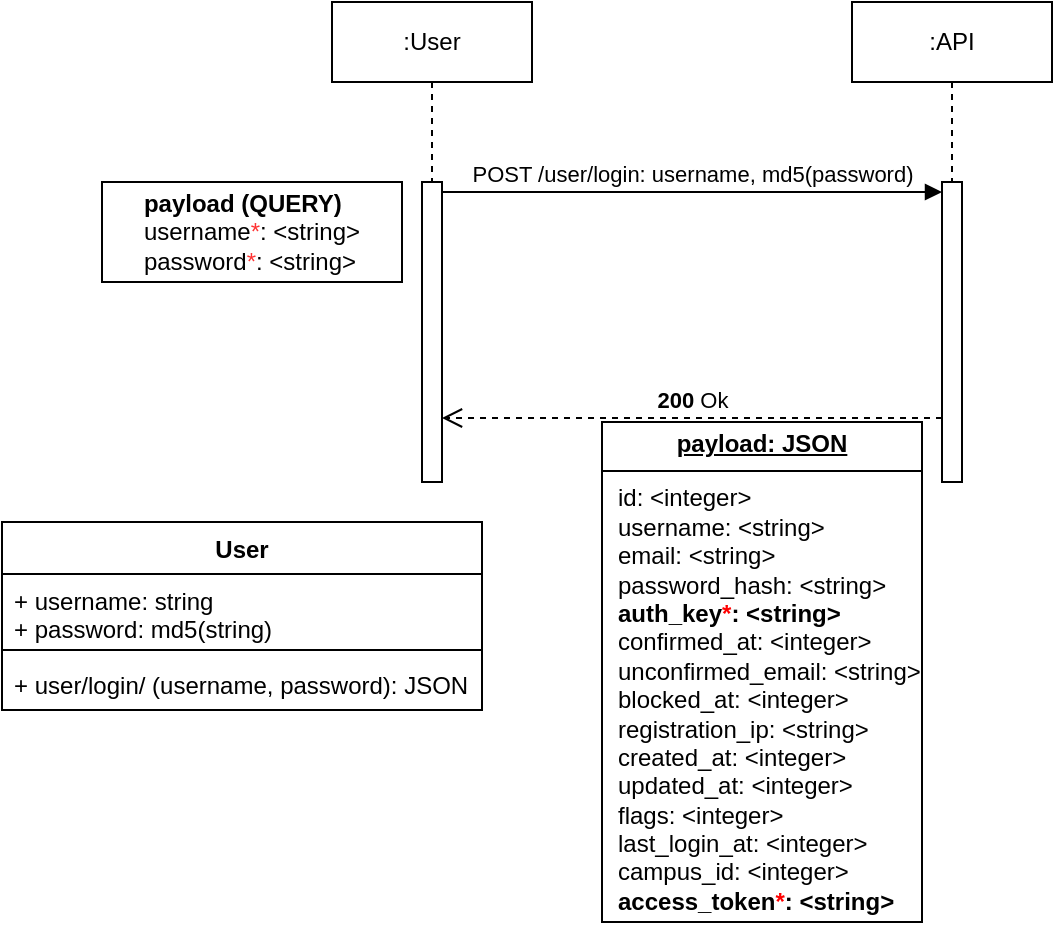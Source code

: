 <mxfile version="24.8.8" pages="10">
  <diagram name="API Authorization Workflow" id="e7e014a7-5840-1c2e-5031-d8a46d1fe8dd">
    <mxGraphModel dx="1050" dy="653" grid="1" gridSize="10" guides="1" tooltips="1" connect="1" arrows="1" fold="1" page="1" pageScale="1" pageWidth="1169" pageHeight="826" background="none" math="0" shadow="0">
      <root>
        <mxCell id="0" />
        <mxCell id="1" parent="0" />
        <mxCell id="a9DbzknfABg3CO3c4izA-1" value="User" style="swimlane;fontStyle=1;align=center;verticalAlign=top;childLayout=stackLayout;horizontal=1;startSize=26;horizontalStack=0;resizeParent=1;resizeParentMax=0;resizeLast=0;collapsible=1;marginBottom=0;whiteSpace=wrap;html=1;" parent="1" vertex="1">
          <mxGeometry x="45" y="340" width="240" height="94" as="geometry">
            <mxRectangle x="-30" y="340" width="70" height="30" as="alternateBounds" />
          </mxGeometry>
        </mxCell>
        <mxCell id="a9DbzknfABg3CO3c4izA-2" value="+ username: string&lt;div&gt;+ password: md5(string)&lt;/div&gt;" style="text;strokeColor=none;fillColor=none;align=left;verticalAlign=top;spacingLeft=4;spacingRight=4;overflow=hidden;rotatable=0;points=[[0,0.5],[1,0.5]];portConstraint=eastwest;whiteSpace=wrap;html=1;" parent="a9DbzknfABg3CO3c4izA-1" vertex="1">
          <mxGeometry y="26" width="240" height="34" as="geometry" />
        </mxCell>
        <mxCell id="a9DbzknfABg3CO3c4izA-3" value="" style="line;strokeWidth=1;fillColor=none;align=left;verticalAlign=middle;spacingTop=-1;spacingLeft=3;spacingRight=3;rotatable=0;labelPosition=right;points=[];portConstraint=eastwest;strokeColor=inherit;" parent="a9DbzknfABg3CO3c4izA-1" vertex="1">
          <mxGeometry y="60" width="240" height="8" as="geometry" />
        </mxCell>
        <mxCell id="a9DbzknfABg3CO3c4izA-4" value="+ user/login/ (username, password): JSON" style="text;strokeColor=none;fillColor=none;align=left;verticalAlign=top;spacingLeft=4;spacingRight=4;overflow=hidden;rotatable=0;points=[[0,0.5],[1,0.5]];portConstraint=eastwest;whiteSpace=wrap;html=1;" parent="a9DbzknfABg3CO3c4izA-1" vertex="1">
          <mxGeometry y="68" width="240" height="26" as="geometry" />
        </mxCell>
        <mxCell id="a9DbzknfABg3CO3c4izA-9" value="" style="html=1;points=[[0,0,0,0,5],[0,1,0,0,-5],[1,0,0,0,5],[1,1,0,0,-5]];perimeter=orthogonalPerimeter;outlineConnect=0;targetShapes=umlLifeline;portConstraint=eastwest;newEdgeStyle={&quot;curved&quot;:0,&quot;rounded&quot;:0};" parent="1" vertex="1">
          <mxGeometry x="515" y="170" width="10" height="150" as="geometry" />
        </mxCell>
        <mxCell id="a9DbzknfABg3CO3c4izA-10" value="POST /user/login: username, md5(password)" style="html=1;verticalAlign=bottom;endArrow=block;curved=0;rounded=0;entryX=0;entryY=0;entryDx=0;entryDy=5;" parent="1" source="a9DbzknfABg3CO3c4izA-12" target="a9DbzknfABg3CO3c4izA-9" edge="1">
          <mxGeometry relative="1" as="geometry">
            <mxPoint x="265" y="218" as="sourcePoint" />
          </mxGeometry>
        </mxCell>
        <mxCell id="a9DbzknfABg3CO3c4izA-11" value="&lt;b&gt;200&lt;/b&gt; Ok" style="html=1;verticalAlign=bottom;endArrow=open;dashed=1;endSize=8;curved=0;rounded=0;" parent="1" source="a9DbzknfABg3CO3c4izA-9" edge="1">
          <mxGeometry relative="1" as="geometry">
            <mxPoint x="265" y="288" as="targetPoint" />
          </mxGeometry>
        </mxCell>
        <mxCell id="a9DbzknfABg3CO3c4izA-12" value="" style="html=1;points=[[0,0,0,0,5],[0,1,0,0,-5],[1,0,0,0,5],[1,1,0,0,-5]];perimeter=orthogonalPerimeter;outlineConnect=0;targetShapes=umlLifeline;portConstraint=eastwest;newEdgeStyle={&quot;curved&quot;:0,&quot;rounded&quot;:0};" parent="1" vertex="1">
          <mxGeometry x="255" y="170" width="10" height="150" as="geometry" />
        </mxCell>
        <mxCell id="a9DbzknfABg3CO3c4izA-13" value="&lt;p style=&quot;margin:0px;margin-top:4px;text-align:center;text-decoration:underline;&quot;&gt;&lt;b&gt;payload: JSON&lt;/b&gt;&lt;/p&gt;&lt;hr size=&quot;1&quot; style=&quot;border-style:solid;&quot;&gt;&lt;p style=&quot;margin:0px;margin-left:8px;&quot;&gt;id: &amp;lt;integer&amp;gt;&lt;br&gt;username: &amp;lt;string&amp;gt;&lt;br&gt;email: &amp;lt;string&amp;gt;&lt;/p&gt;&lt;p style=&quot;margin:0px;margin-left:8px;&quot;&gt;password_hash: &amp;lt;string&amp;gt;&lt;/p&gt;&lt;p style=&quot;margin:0px;margin-left:8px;&quot;&gt;&lt;b&gt;auth_key&lt;font color=&quot;#ff0000&quot;&gt;*&lt;/font&gt;: &amp;lt;string&amp;gt;&lt;/b&gt;&lt;/p&gt;&lt;p style=&quot;margin:0px;margin-left:8px;&quot;&gt;confirmed_at: &amp;lt;integer&amp;gt;&lt;/p&gt;&lt;p style=&quot;margin:0px;margin-left:8px;&quot;&gt;unconfirmed_email: &amp;lt;string&amp;gt;&lt;/p&gt;&lt;p style=&quot;margin:0px;margin-left:8px;&quot;&gt;blocked_at: &amp;lt;integer&amp;gt;&lt;/p&gt;&lt;p style=&quot;margin:0px;margin-left:8px;&quot;&gt;registration_ip: &amp;lt;string&amp;gt;&lt;/p&gt;&lt;p style=&quot;margin:0px;margin-left:8px;&quot;&gt;created_at: &amp;lt;integer&amp;gt;&lt;/p&gt;&lt;p style=&quot;margin:0px;margin-left:8px;&quot;&gt;updated_at: &amp;lt;integer&amp;gt;&lt;/p&gt;&lt;p style=&quot;margin:0px;margin-left:8px;&quot;&gt;flags: &amp;lt;integer&amp;gt;&lt;/p&gt;&lt;p style=&quot;margin:0px;margin-left:8px;&quot;&gt;last_login_at: &amp;lt;integer&amp;gt;&lt;/p&gt;&lt;p style=&quot;margin:0px;margin-left:8px;&quot;&gt;campus_id: &amp;lt;integer&amp;gt;&lt;/p&gt;&lt;p style=&quot;margin:0px;margin-left:8px;&quot;&gt;&lt;b&gt;access_token&lt;font color=&quot;#ff0000&quot;&gt;*&lt;/font&gt;: &amp;lt;string&amp;gt;&lt;/b&gt;&lt;/p&gt;" style="verticalAlign=top;align=left;overflow=fill;html=1;whiteSpace=wrap;" parent="1" vertex="1">
          <mxGeometry x="345" y="290" width="160" height="250" as="geometry" />
        </mxCell>
        <mxCell id="a9DbzknfABg3CO3c4izA-16" value=":User" style="shape=umlLifeline;perimeter=lifelinePerimeter;whiteSpace=wrap;html=1;container=1;dropTarget=0;collapsible=0;recursiveResize=0;outlineConnect=0;portConstraint=eastwest;newEdgeStyle={&quot;curved&quot;:0,&quot;rounded&quot;:0};" parent="1" vertex="1">
          <mxGeometry x="210" y="80" width="100" height="90" as="geometry" />
        </mxCell>
        <mxCell id="a9DbzknfABg3CO3c4izA-17" value=":API" style="shape=umlLifeline;perimeter=lifelinePerimeter;whiteSpace=wrap;html=1;container=1;dropTarget=0;collapsible=0;recursiveResize=0;outlineConnect=0;portConstraint=eastwest;newEdgeStyle={&quot;curved&quot;:0,&quot;rounded&quot;:0};" parent="1" vertex="1">
          <mxGeometry x="470" y="80" width="100" height="90" as="geometry" />
        </mxCell>
        <mxCell id="a9DbzknfABg3CO3c4izA-22" value="&lt;div style=&quot;text-align: left;&quot;&gt;&lt;b style=&quot;background-color: initial;&quot;&gt;payload (QUERY)&lt;/b&gt;&lt;/div&gt;&lt;div style=&quot;text-align: left;&quot;&gt;username&lt;font color=&quot;#ff3333&quot;&gt;*&lt;/font&gt;: &amp;lt;string&amp;gt;&lt;/div&gt;&lt;div style=&quot;text-align: left;&quot;&gt;password&lt;font color=&quot;#ff3333&quot;&gt;*&lt;/font&gt;: &amp;lt;string&amp;gt;&lt;/div&gt;" style="html=1;whiteSpace=wrap;" parent="1" vertex="1">
          <mxGeometry x="95" y="170" width="150" height="50" as="geometry" />
        </mxCell>
      </root>
    </mxGraphModel>
  </diagram>
  <diagram id="ECu25wGtG2FX_dT37s7n" name="All Schools For Search Workflow">
    <mxGraphModel dx="1290" dy="653" grid="1" gridSize="10" guides="1" tooltips="1" connect="1" arrows="1" fold="1" page="1" pageScale="1" pageWidth="850" pageHeight="1100" math="0" shadow="0">
      <root>
        <mxCell id="0" />
        <mxCell id="1" parent="0" />
        <mxCell id="95VnxqthYn9yE4kgcBrR-5" value="" style="html=1;points=[[0,0,0,0,5],[0,1,0,0,-5],[1,0,0,0,5],[1,1,0,0,-5]];perimeter=orthogonalPerimeter;outlineConnect=0;targetShapes=umlLifeline;portConstraint=eastwest;newEdgeStyle={&quot;curved&quot;:0,&quot;rounded&quot;:0};" parent="1" vertex="1">
          <mxGeometry x="710" y="163" width="10" height="747" as="geometry" />
        </mxCell>
        <mxCell id="95VnxqthYn9yE4kgcBrR-6" value="POST /generalinfo/index" style="html=1;verticalAlign=bottom;endArrow=block;curved=0;rounded=0;entryX=0;entryY=0;entryDx=0;entryDy=5;" parent="1" source="95VnxqthYn9yE4kgcBrR-8" target="95VnxqthYn9yE4kgcBrR-5" edge="1">
          <mxGeometry relative="1" as="geometry">
            <mxPoint x="262" y="218" as="sourcePoint" />
          </mxGeometry>
        </mxCell>
        <mxCell id="95VnxqthYn9yE4kgcBrR-7" value="&lt;b&gt;200&lt;/b&gt; Ok" style="html=1;verticalAlign=bottom;endArrow=open;dashed=1;endSize=8;curved=0;rounded=0;" parent="1" source="95VnxqthYn9yE4kgcBrR-5" edge="1">
          <mxGeometry relative="1" as="geometry">
            <mxPoint x="262" y="288" as="targetPoint" />
          </mxGeometry>
        </mxCell>
        <mxCell id="95VnxqthYn9yE4kgcBrR-8" value="" style="html=1;points=[[0,0,0,0,5],[0,1,0,0,-5],[1,0,0,0,5],[1,1,0,0,-5]];perimeter=orthogonalPerimeter;outlineConnect=0;targetShapes=umlLifeline;portConstraint=eastwest;newEdgeStyle={&quot;curved&quot;:0,&quot;rounded&quot;:0};" parent="1" vertex="1">
          <mxGeometry x="252" y="170" width="10" height="740" as="geometry" />
        </mxCell>
        <mxCell id="95VnxqthYn9yE4kgcBrR-9" value="&lt;p style=&quot;margin:0px;margin-top:4px;text-align:center;text-decoration:underline;&quot;&gt;&lt;b&gt;payload: JSON[Array]&lt;/b&gt;&lt;/p&gt;&lt;hr size=&quot;1&quot; style=&quot;border-style:solid;&quot;&gt;&lt;p style=&quot;margin:0px;margin-left:8px;&quot;&gt;status: &amp;lt;integer&amp;gt;&lt;/p&gt;&lt;p style=&quot;margin:0px;margin-left:8px;&quot;&gt;totalItems: &amp;lt;integer&amp;gt;&lt;/p&gt;&lt;p style=&quot;margin:0px;margin-left:8px;&quot;&gt;data: &amp;lt;JSON[&lt;/p&gt;&lt;blockquote style=&quot;margin: 0 0 0 40px; border: none; padding: 0px;&quot;&gt;&lt;p style=&quot;margin:0px;margin-left:8px;&quot;&gt;error: &amp;lt;string&amp;gt;&lt;/p&gt;&lt;p style=&quot;margin:0px;margin-left:8px;&quot;&gt;errmsg: &amp;lt;string&amp;gt;&lt;/p&gt;&lt;p style=&quot;margin:0px;margin-left:8px;&quot;&gt;data: &amp;lt;JSON: [&amp;nbsp;&lt;/p&gt;&lt;/blockquote&gt;&lt;blockquote style=&quot;margin: 0 0 0 40px; border: none; padding: 0px;&quot;&gt;&lt;blockquote style=&quot;margin: 0 0 0 40px; border: none; padding: 0px;&quot;&gt;&lt;p style=&quot;margin:0px;margin-left:8px;&quot;&gt;id: &amp;lt;integer&amp;gt;&lt;/p&gt;&lt;/blockquote&gt;&lt;blockquote style=&quot;margin: 0 0 0 40px; border: none; padding: 0px;&quot;&gt;&lt;p style=&quot;margin:0px;margin-left:8px;&quot;&gt;name: &amp;lt;string&amp;gt;&lt;/p&gt;&lt;/blockquote&gt;&lt;blockquote style=&quot;margin: 0 0 0 40px; border: none; padding: 0px;&quot;&gt;&lt;p style=&quot;margin:0px;margin-left:8px;&quot;&gt;type: &amp;lt;string&amp;gt;&lt;/p&gt;&lt;/blockquote&gt;&lt;blockquote style=&quot;margin: 0 0 0 40px; border: none; padding: 0px;&quot;&gt;&lt;p style=&quot;margin:0px;margin-left:8px;&quot;&gt;description: &amp;lt;string&amp;gt;&lt;/p&gt;&lt;/blockquote&gt;&lt;blockquote style=&quot;margin: 0 0 0 40px; border: none; padding: 0px;&quot;&gt;&lt;p style=&quot;margin:0px;margin-left:8px;&quot;&gt;staffPortal: &amp;lt;JSON: [&lt;/p&gt;&lt;/blockquote&gt;&lt;blockquote style=&quot;margin: 0 0 0 40px; border: none; padding: 0px;&quot;&gt;&lt;p style=&quot;margin:0px;margin-left:8px;&quot;&gt;&lt;span style=&quot;white-space: pre;&quot;&gt;&#x9;&lt;/span&gt;headerCss: &amp;lt;string&amp;gt;&lt;/p&gt;&lt;/blockquote&gt;&lt;blockquote style=&quot;margin: 0 0 0 40px; border: none; padding: 0px;&quot;&gt;&lt;p style=&quot;margin:0px;margin-left:8px;&quot;&gt;&lt;span style=&quot;white-space: pre;&quot;&gt;&#x9;&lt;/span&gt;bodyCss: &amp;lt;string&amp;gt;&lt;/p&gt;&lt;/blockquote&gt;&lt;blockquote style=&quot;margin: 0 0 0 40px; border: none; padding: 0px;&quot;&gt;&lt;p style=&quot;margin:0px;margin-left:8px;&quot;&gt;&lt;span style=&quot;white-space: pre;&quot;&gt;&#x9;&lt;/span&gt;footerCss: &amp;lt;string&amp;gt;&lt;/p&gt;&lt;/blockquote&gt;&lt;blockquote style=&quot;margin: 0 0 0 40px; border: none; padding: 0px;&quot;&gt;&lt;p style=&quot;margin:0px;margin-left:8px;&quot;&gt;&lt;span style=&quot;white-space: pre;&quot;&gt;&#x9;&lt;/span&gt;uploadsDir: &amp;lt;string&amp;gt;&lt;/p&gt;&lt;/blockquote&gt;&lt;blockquote style=&quot;margin: 0 0 0 40px; border: none; padding: 0px;&quot;&gt;&lt;p style=&quot;margin:0px;margin-left:8px;&quot;&gt;&lt;span style=&quot;white-space: pre;&quot;&gt;&#x9;&lt;/span&gt;subDomainDir: &amp;lt;string&amp;gt;&lt;/p&gt;&lt;/blockquote&gt;&lt;blockquote style=&quot;margin: 0 0 0 40px; border: none; padding: 0px;&quot;&gt;&lt;p style=&quot;margin:0px;margin-left:8px;&quot;&gt;&lt;span style=&quot;white-space: pre;&quot;&gt;&#x9;&lt;/span&gt;subDomain&lt;font color=&quot;#ff0000&quot;&gt;*&lt;/font&gt;&lt;font color=&quot;#330000&quot;&gt;: &amp;lt;string&amp;gt;&lt;/font&gt;&lt;/p&gt;&lt;/blockquote&gt;&lt;blockquote style=&quot;margin: 0 0 0 40px; border: none; padding: 0px;&quot;&gt;&lt;p style=&quot;margin:0px;margin-left:8px;&quot;&gt;]&amp;gt;&lt;/p&gt;&lt;/blockquote&gt;&lt;blockquote style=&quot;margin: 0 0 0 40px; border: none; padding: 0px;&quot;&gt;&lt;p style=&quot;margin: 0px 0px 0px 8px;&quot;&gt;studentPortal: &amp;lt;JSON: [&lt;/p&gt;&lt;/blockquote&gt;&lt;blockquote style=&quot;margin: 0 0 0 40px; border: none; padding: 0px;&quot;&gt;&lt;p style=&quot;margin: 0px 0px 0px 8px;&quot;&gt;&lt;span style=&quot;white-space: pre;&quot;&gt;&#x9;&lt;/span&gt;headerCss: &amp;lt;string&amp;gt;&lt;/p&gt;&lt;/blockquote&gt;&lt;blockquote style=&quot;margin: 0 0 0 40px; border: none; padding: 0px;&quot;&gt;&lt;p style=&quot;margin: 0px 0px 0px 8px;&quot;&gt;&lt;span style=&quot;white-space: pre;&quot;&gt;&#x9;&lt;/span&gt;bodyCss: &amp;lt;string&amp;gt;&lt;/p&gt;&lt;/blockquote&gt;&lt;blockquote style=&quot;margin: 0 0 0 40px; border: none; padding: 0px;&quot;&gt;&lt;p style=&quot;margin: 0px 0px 0px 8px;&quot;&gt;&lt;span style=&quot;white-space: pre;&quot;&gt;&#x9;&lt;/span&gt;footerCss: &amp;lt;string&amp;gt;&lt;/p&gt;&lt;/blockquote&gt;&lt;blockquote style=&quot;margin: 0 0 0 40px; border: none; padding: 0px;&quot;&gt;&lt;p style=&quot;margin: 0px 0px 0px 8px;&quot;&gt;&lt;span style=&quot;white-space: pre;&quot;&gt;&#x9;&lt;/span&gt;uploadsDir: &amp;lt;string&amp;gt;&lt;/p&gt;&lt;/blockquote&gt;&lt;blockquote style=&quot;margin: 0 0 0 40px; border: none; padding: 0px;&quot;&gt;&lt;p style=&quot;margin: 0px 0px 0px 8px;&quot;&gt;&lt;span style=&quot;white-space: pre;&quot;&gt;&#x9;&lt;/span&gt;subDomainDir: &amp;lt;string&amp;gt;&lt;/p&gt;&lt;/blockquote&gt;&lt;blockquote style=&quot;margin: 0 0 0 40px; border: none; padding: 0px;&quot;&gt;&lt;p style=&quot;margin: 0px 0px 0px 8px;&quot;&gt;&lt;span style=&quot;white-space: pre;&quot;&gt;&#x9;&lt;/span&gt;subDomain&lt;font color=&quot;#ff0000&quot;&gt;*&lt;/font&gt;&lt;font color=&quot;#330000&quot;&gt;: &amp;lt;string&amp;gt;&lt;/font&gt;&lt;/p&gt;&lt;/blockquote&gt;&lt;blockquote style=&quot;margin: 0 0 0 40px; border: none; padding: 0px;&quot;&gt;&lt;p style=&quot;margin: 0px 0px 0px 8px;&quot;&gt;]&amp;gt;&lt;/p&gt;&lt;/blockquote&gt;&lt;blockquote style=&quot;margin: 0 0 0 40px; border: none; padding: 0px;&quot;&gt;&lt;p style=&quot;margin: 0px 0px 0px 8px;&quot;&gt;others: &amp;lt;JSON: [&lt;/p&gt;&lt;/blockquote&gt;&lt;blockquote style=&quot;margin: 0 0 0 40px; border: none; padding: 0px;&quot;&gt;&lt;p style=&quot;margin: 0px 0px 0px 8px;&quot;&gt;&lt;span style=&quot;white-space: pre;&quot;&gt;&#x9;&lt;/span&gt;title: &amp;lt;string&amp;gt;&lt;/p&gt;&lt;/blockquote&gt;&lt;blockquote style=&quot;margin: 0 0 0 40px; border: none; padding: 0px;&quot;&gt;&lt;p style=&quot;margin: 0px 0px 0px 8px;&quot;&gt;&lt;span style=&quot;white-space: pre;&quot;&gt;&#x9;&lt;/span&gt;type: &amp;lt;string&amp;gt;&lt;/p&gt;&lt;/blockquote&gt;&lt;blockquote style=&quot;margin: 0 0 0 40px; border: none; padding: 0px;&quot;&gt;&lt;p style=&quot;margin: 0px 0px 0px 8px;&quot;&gt;&lt;span style=&quot;white-space: pre;&quot;&gt;&#x9;&lt;/span&gt;description: &amp;lt;string&amp;gt;&lt;/p&gt;&lt;/blockquote&gt;&lt;blockquote style=&quot;margin: 0 0 0 40px; border: none; padding: 0px;&quot;&gt;&lt;p style=&quot;margin: 0px 0px 0px 8px;&quot;&gt;]&amp;gt;&lt;/p&gt;&lt;p style=&quot;margin: 0px 0px 0px 8px;&quot;&gt;]&amp;gt;&lt;/p&gt;&lt;p style=&quot;margin: 0px 0px 0px 8px;&quot;&gt;&lt;span style=&quot;background-color: initial;&quot;&gt;]&amp;gt;&lt;/span&gt;&lt;/p&gt;&lt;/blockquote&gt;&lt;/blockquote&gt;" style="verticalAlign=top;align=left;overflow=fill;html=1;whiteSpace=wrap;" parent="1" vertex="1">
          <mxGeometry x="432" y="291" width="278" height="530" as="geometry" />
        </mxCell>
        <mxCell id="95VnxqthYn9yE4kgcBrR-10" value=":User" style="shape=umlLifeline;perimeter=lifelinePerimeter;whiteSpace=wrap;html=1;container=1;dropTarget=0;collapsible=0;recursiveResize=0;outlineConnect=0;portConstraint=eastwest;newEdgeStyle={&quot;curved&quot;:0,&quot;rounded&quot;:0};" parent="1" vertex="1">
          <mxGeometry x="207" y="80" width="100" height="90" as="geometry" />
        </mxCell>
        <mxCell id="95VnxqthYn9yE4kgcBrR-11" value=":API" style="shape=umlLifeline;perimeter=lifelinePerimeter;whiteSpace=wrap;html=1;container=1;dropTarget=0;collapsible=0;recursiveResize=0;outlineConnect=0;portConstraint=eastwest;newEdgeStyle={&quot;curved&quot;:0,&quot;rounded&quot;:0};" parent="1" vertex="1">
          <mxGeometry x="512" y="80" width="100" height="90" as="geometry" />
        </mxCell>
        <mxCell id="95VnxqthYn9yE4kgcBrR-12" value="&lt;div style=&quot;text-align: left;&quot;&gt;&lt;b style=&quot;background-color: initial;&quot;&gt;payload&lt;/b&gt;&lt;/div&gt;&lt;div style=&quot;text-align: left;&quot;&gt;empty&lt;/div&gt;" style="html=1;whiteSpace=wrap;" parent="1" vertex="1">
          <mxGeometry x="92" y="170" width="150" height="50" as="geometry" />
        </mxCell>
      </root>
    </mxGraphModel>
  </diagram>
  <diagram id="ZTYQJOVKuNAQBvyYniN2" name="Select School Workflow">
    <mxGraphModel dx="1050" dy="653" grid="1" gridSize="10" guides="1" tooltips="1" connect="1" arrows="1" fold="1" page="1" pageScale="1" pageWidth="850" pageHeight="1100" math="0" shadow="0">
      <root>
        <mxCell id="0" />
        <mxCell id="1" parent="0" />
        <mxCell id="IzguN7jgjwD6w9Kdx2iB-1" value="" style="html=1;points=[[0,0,0,0,5],[0,1,0,0,-5],[1,0,0,0,5],[1,1,0,0,-5]];perimeter=orthogonalPerimeter;outlineConnect=0;targetShapes=umlLifeline;portConstraint=eastwest;newEdgeStyle={&quot;curved&quot;:0,&quot;rounded&quot;:0};" parent="1" vertex="1">
          <mxGeometry x="710" y="163" width="10" height="747" as="geometry" />
        </mxCell>
        <mxCell id="IzguN7jgjwD6w9Kdx2iB-2" value="POST /generalinfo/view" style="html=1;verticalAlign=bottom;endArrow=block;curved=0;rounded=0;entryX=0;entryY=0;entryDx=0;entryDy=5;" parent="1" source="IzguN7jgjwD6w9Kdx2iB-4" target="IzguN7jgjwD6w9Kdx2iB-1" edge="1">
          <mxGeometry relative="1" as="geometry">
            <mxPoint x="262" y="218" as="sourcePoint" />
          </mxGeometry>
        </mxCell>
        <mxCell id="IzguN7jgjwD6w9Kdx2iB-3" value="&lt;b&gt;200&lt;/b&gt; Ok" style="html=1;verticalAlign=bottom;endArrow=open;dashed=1;endSize=8;curved=0;rounded=0;" parent="1" source="IzguN7jgjwD6w9Kdx2iB-1" edge="1">
          <mxGeometry relative="1" as="geometry">
            <mxPoint x="262" y="288" as="targetPoint" />
          </mxGeometry>
        </mxCell>
        <mxCell id="IzguN7jgjwD6w9Kdx2iB-4" value="" style="html=1;points=[[0,0,0,0,5],[0,1,0,0,-5],[1,0,0,0,5],[1,1,0,0,-5]];perimeter=orthogonalPerimeter;outlineConnect=0;targetShapes=umlLifeline;portConstraint=eastwest;newEdgeStyle={&quot;curved&quot;:0,&quot;rounded&quot;:0};" parent="1" vertex="1">
          <mxGeometry x="252" y="170" width="10" height="740" as="geometry" />
        </mxCell>
        <mxCell id="IzguN7jgjwD6w9Kdx2iB-5" value="&lt;p style=&quot;margin:0px;margin-top:4px;text-align:center;text-decoration:underline;&quot;&gt;&lt;b&gt;payload: JSON[Array]&lt;/b&gt;&lt;/p&gt;&lt;hr size=&quot;1&quot; style=&quot;border-style:solid;&quot;&gt;&lt;p style=&quot;margin:0px;margin-left:8px;&quot;&gt;status: &amp;lt;integer&amp;gt;&lt;/p&gt;&lt;p style=&quot;margin:0px;margin-left:8px;&quot;&gt;totalItems: &amp;lt;integer&amp;gt;&lt;/p&gt;&lt;p style=&quot;margin:0px;margin-left:8px;&quot;&gt;data: &amp;lt;JSON[&lt;/p&gt;&lt;blockquote style=&quot;margin: 0 0 0 40px; border: none; padding: 0px;&quot;&gt;&lt;p style=&quot;margin:0px;margin-left:8px;&quot;&gt;error: &amp;lt;string&amp;gt;&lt;/p&gt;&lt;p style=&quot;margin:0px;margin-left:8px;&quot;&gt;errmsg: &amp;lt;string&amp;gt;&lt;/p&gt;&lt;p style=&quot;margin:0px;margin-left:8px;&quot;&gt;data: &amp;lt;JSON: [&amp;nbsp;&lt;/p&gt;&lt;/blockquote&gt;&lt;blockquote style=&quot;margin: 0 0 0 40px; border: none; padding: 0px;&quot;&gt;&lt;blockquote style=&quot;margin: 0 0 0 40px; border: none; padding: 0px;&quot;&gt;&lt;p style=&quot;margin:0px;margin-left:8px;&quot;&gt;id: &amp;lt;integer&amp;gt;&lt;/p&gt;&lt;/blockquote&gt;&lt;blockquote style=&quot;margin: 0 0 0 40px; border: none; padding: 0px;&quot;&gt;&lt;p style=&quot;margin:0px;margin-left:8px;&quot;&gt;name: &amp;lt;string&amp;gt;&lt;/p&gt;&lt;/blockquote&gt;&lt;blockquote style=&quot;margin: 0 0 0 40px; border: none; padding: 0px;&quot;&gt;&lt;p style=&quot;margin:0px;margin-left:8px;&quot;&gt;type: &amp;lt;string&amp;gt;&lt;/p&gt;&lt;/blockquote&gt;&lt;blockquote style=&quot;margin: 0 0 0 40px; border: none; padding: 0px;&quot;&gt;&lt;p style=&quot;margin:0px;margin-left:8px;&quot;&gt;description: &amp;lt;string&amp;gt;&lt;/p&gt;&lt;/blockquote&gt;&lt;blockquote style=&quot;margin: 0 0 0 40px; border: none; padding: 0px;&quot;&gt;&lt;p style=&quot;margin:0px;margin-left:8px;&quot;&gt;staffPortal: &amp;lt;JSON: [&lt;/p&gt;&lt;/blockquote&gt;&lt;blockquote style=&quot;margin: 0 0 0 40px; border: none; padding: 0px;&quot;&gt;&lt;p style=&quot;margin:0px;margin-left:8px;&quot;&gt;&lt;span style=&quot;white-space: pre;&quot;&gt;&#x9;&lt;/span&gt;headerCss: &amp;lt;string&amp;gt;&lt;/p&gt;&lt;/blockquote&gt;&lt;blockquote style=&quot;margin: 0 0 0 40px; border: none; padding: 0px;&quot;&gt;&lt;p style=&quot;margin:0px;margin-left:8px;&quot;&gt;&lt;span style=&quot;white-space: pre;&quot;&gt;&#x9;&lt;/span&gt;bodyCss: &amp;lt;string&amp;gt;&lt;/p&gt;&lt;/blockquote&gt;&lt;blockquote style=&quot;margin: 0 0 0 40px; border: none; padding: 0px;&quot;&gt;&lt;p style=&quot;margin:0px;margin-left:8px;&quot;&gt;&lt;span style=&quot;white-space: pre;&quot;&gt;&#x9;&lt;/span&gt;footerCss: &amp;lt;string&amp;gt;&lt;/p&gt;&lt;/blockquote&gt;&lt;blockquote style=&quot;margin: 0 0 0 40px; border: none; padding: 0px;&quot;&gt;&lt;p style=&quot;margin:0px;margin-left:8px;&quot;&gt;&lt;span style=&quot;white-space: pre;&quot;&gt;&#x9;&lt;/span&gt;uploadsDir: &amp;lt;string&amp;gt;&lt;/p&gt;&lt;/blockquote&gt;&lt;blockquote style=&quot;margin: 0 0 0 40px; border: none; padding: 0px;&quot;&gt;&lt;p style=&quot;margin:0px;margin-left:8px;&quot;&gt;&lt;span style=&quot;white-space: pre;&quot;&gt;&#x9;&lt;/span&gt;subDomainDir: &amp;lt;string&amp;gt;&lt;/p&gt;&lt;/blockquote&gt;&lt;blockquote style=&quot;margin: 0 0 0 40px; border: none; padding: 0px;&quot;&gt;&lt;p style=&quot;margin:0px;margin-left:8px;&quot;&gt;&lt;span style=&quot;white-space: pre;&quot;&gt;&#x9;&lt;/span&gt;subDomain&lt;font color=&quot;#ff0000&quot;&gt;*&lt;/font&gt;&lt;font color=&quot;#330000&quot;&gt;: &amp;lt;string&amp;gt;&lt;/font&gt;&lt;/p&gt;&lt;/blockquote&gt;&lt;blockquote style=&quot;margin: 0 0 0 40px; border: none; padding: 0px;&quot;&gt;&lt;p style=&quot;margin:0px;margin-left:8px;&quot;&gt;]&amp;gt;&lt;/p&gt;&lt;/blockquote&gt;&lt;blockquote style=&quot;margin: 0 0 0 40px; border: none; padding: 0px;&quot;&gt;&lt;p style=&quot;margin: 0px 0px 0px 8px;&quot;&gt;studentPortal: &amp;lt;JSON: [&lt;/p&gt;&lt;/blockquote&gt;&lt;blockquote style=&quot;margin: 0 0 0 40px; border: none; padding: 0px;&quot;&gt;&lt;p style=&quot;margin: 0px 0px 0px 8px;&quot;&gt;&lt;span style=&quot;white-space: pre;&quot;&gt;&#x9;&lt;/span&gt;headerCss: &amp;lt;string&amp;gt;&lt;/p&gt;&lt;/blockquote&gt;&lt;blockquote style=&quot;margin: 0 0 0 40px; border: none; padding: 0px;&quot;&gt;&lt;p style=&quot;margin: 0px 0px 0px 8px;&quot;&gt;&lt;span style=&quot;white-space: pre;&quot;&gt;&#x9;&lt;/span&gt;bodyCss: &amp;lt;string&amp;gt;&lt;/p&gt;&lt;/blockquote&gt;&lt;blockquote style=&quot;margin: 0 0 0 40px; border: none; padding: 0px;&quot;&gt;&lt;p style=&quot;margin: 0px 0px 0px 8px;&quot;&gt;&lt;span style=&quot;white-space: pre;&quot;&gt;&#x9;&lt;/span&gt;footerCss: &amp;lt;string&amp;gt;&lt;/p&gt;&lt;/blockquote&gt;&lt;blockquote style=&quot;margin: 0 0 0 40px; border: none; padding: 0px;&quot;&gt;&lt;p style=&quot;margin: 0px 0px 0px 8px;&quot;&gt;&lt;span style=&quot;white-space: pre;&quot;&gt;&#x9;&lt;/span&gt;uploadsDir: &amp;lt;string&amp;gt;&lt;/p&gt;&lt;/blockquote&gt;&lt;blockquote style=&quot;margin: 0 0 0 40px; border: none; padding: 0px;&quot;&gt;&lt;p style=&quot;margin: 0px 0px 0px 8px;&quot;&gt;&lt;span style=&quot;white-space: pre;&quot;&gt;&#x9;&lt;/span&gt;subDomainDir: &amp;lt;string&amp;gt;&lt;/p&gt;&lt;/blockquote&gt;&lt;blockquote style=&quot;margin: 0 0 0 40px; border: none; padding: 0px;&quot;&gt;&lt;p style=&quot;margin: 0px 0px 0px 8px;&quot;&gt;&lt;span style=&quot;white-space: pre;&quot;&gt;&#x9;&lt;/span&gt;subDomain&lt;font color=&quot;#ff0000&quot;&gt;*&lt;/font&gt;&lt;font color=&quot;#330000&quot;&gt;: &amp;lt;string&amp;gt;&lt;/font&gt;&lt;/p&gt;&lt;/blockquote&gt;&lt;blockquote style=&quot;margin: 0 0 0 40px; border: none; padding: 0px;&quot;&gt;&lt;p style=&quot;margin: 0px 0px 0px 8px;&quot;&gt;]&amp;gt;&lt;/p&gt;&lt;/blockquote&gt;&lt;blockquote style=&quot;margin: 0 0 0 40px; border: none; padding: 0px;&quot;&gt;&lt;p style=&quot;margin: 0px 0px 0px 8px;&quot;&gt;others: &amp;lt;JSON: [&lt;/p&gt;&lt;/blockquote&gt;&lt;blockquote style=&quot;margin: 0 0 0 40px; border: none; padding: 0px;&quot;&gt;&lt;p style=&quot;margin: 0px 0px 0px 8px;&quot;&gt;&lt;span style=&quot;white-space: pre;&quot;&gt;&#x9;&lt;/span&gt;title: &amp;lt;string&amp;gt;&lt;/p&gt;&lt;/blockquote&gt;&lt;blockquote style=&quot;margin: 0 0 0 40px; border: none; padding: 0px;&quot;&gt;&lt;p style=&quot;margin: 0px 0px 0px 8px;&quot;&gt;&lt;span style=&quot;white-space: pre;&quot;&gt;&#x9;&lt;/span&gt;type: &amp;lt;string&amp;gt;&lt;/p&gt;&lt;/blockquote&gt;&lt;blockquote style=&quot;margin: 0 0 0 40px; border: none; padding: 0px;&quot;&gt;&lt;p style=&quot;margin: 0px 0px 0px 8px;&quot;&gt;&lt;span style=&quot;white-space: pre;&quot;&gt;&#x9;&lt;/span&gt;description: &amp;lt;string&amp;gt;&lt;/p&gt;&lt;/blockquote&gt;&lt;blockquote style=&quot;margin: 0 0 0 40px; border: none; padding: 0px;&quot;&gt;&lt;p style=&quot;margin: 0px 0px 0px 8px;&quot;&gt;]&amp;gt;&lt;/p&gt;&lt;p style=&quot;margin: 0px 0px 0px 8px;&quot;&gt;]&amp;gt;&lt;/p&gt;&lt;p style=&quot;margin: 0px 0px 0px 8px;&quot;&gt;&lt;span style=&quot;background-color: initial;&quot;&gt;]&amp;gt;&lt;/span&gt;&lt;/p&gt;&lt;/blockquote&gt;&lt;/blockquote&gt;" style="verticalAlign=top;align=left;overflow=fill;html=1;whiteSpace=wrap;" parent="1" vertex="1">
          <mxGeometry x="432" y="291" width="278" height="530" as="geometry" />
        </mxCell>
        <mxCell id="IzguN7jgjwD6w9Kdx2iB-6" value=":User" style="shape=umlLifeline;perimeter=lifelinePerimeter;whiteSpace=wrap;html=1;container=1;dropTarget=0;collapsible=0;recursiveResize=0;outlineConnect=0;portConstraint=eastwest;newEdgeStyle={&quot;curved&quot;:0,&quot;rounded&quot;:0};" parent="1" vertex="1">
          <mxGeometry x="207" y="80" width="100" height="90" as="geometry" />
        </mxCell>
        <mxCell id="IzguN7jgjwD6w9Kdx2iB-7" value=":API" style="shape=umlLifeline;perimeter=lifelinePerimeter;whiteSpace=wrap;html=1;container=1;dropTarget=0;collapsible=0;recursiveResize=0;outlineConnect=0;portConstraint=eastwest;newEdgeStyle={&quot;curved&quot;:0,&quot;rounded&quot;:0};" parent="1" vertex="1">
          <mxGeometry x="512" y="80" width="100" height="90" as="geometry" />
        </mxCell>
        <mxCell id="IzguN7jgjwD6w9Kdx2iB-8" value="&lt;div style=&quot;text-align: left;&quot;&gt;&lt;b style=&quot;background-color: initial;&quot;&gt;payload (QUERY)&lt;/b&gt;&lt;/div&gt;&lt;div style=&quot;text-align: left;&quot;&gt;id&lt;font color=&quot;#ff0000&quot;&gt;*&lt;/font&gt;: &amp;lt;string&amp;gt;&lt;/div&gt;" style="html=1;whiteSpace=wrap;" parent="1" vertex="1">
          <mxGeometry x="92" y="170" width="150" height="50" as="geometry" />
        </mxCell>
      </root>
    </mxGraphModel>
  </diagram>
  <diagram id="7O3IxwIIqnX3vCwL91l2" name="All School Instances (Configuration)">
    <mxGraphModel dx="1050" dy="653" grid="1" gridSize="10" guides="1" tooltips="1" connect="1" arrows="1" fold="1" page="1" pageScale="1" pageWidth="850" pageHeight="1100" math="0" shadow="0">
      <root>
        <mxCell id="0" />
        <mxCell id="1" parent="0" />
        <mxCell id="NtMeLeSK6e6f0Zuwd-f8-1" value="" style="html=1;points=[[0,0,0,0,5],[0,1,0,0,-5],[1,0,0,0,5],[1,1,0,0,-5]];perimeter=orthogonalPerimeter;outlineConnect=0;targetShapes=umlLifeline;portConstraint=eastwest;newEdgeStyle={&quot;curved&quot;:0,&quot;rounded&quot;:0};" parent="1" vertex="1">
          <mxGeometry x="710" y="163" width="10" height="747" as="geometry" />
        </mxCell>
        <mxCell id="NtMeLeSK6e6f0Zuwd-f8-2" value="POST /instances/index" style="html=1;verticalAlign=bottom;endArrow=block;curved=0;rounded=0;entryX=0;entryY=0;entryDx=0;entryDy=5;" parent="1" source="NtMeLeSK6e6f0Zuwd-f8-4" target="NtMeLeSK6e6f0Zuwd-f8-1" edge="1">
          <mxGeometry relative="1" as="geometry">
            <mxPoint x="262" y="218" as="sourcePoint" />
          </mxGeometry>
        </mxCell>
        <mxCell id="NtMeLeSK6e6f0Zuwd-f8-3" value="&lt;b&gt;200&lt;/b&gt; Ok" style="html=1;verticalAlign=bottom;endArrow=open;dashed=1;endSize=8;curved=0;rounded=0;" parent="1" source="NtMeLeSK6e6f0Zuwd-f8-1" edge="1">
          <mxGeometry relative="1" as="geometry">
            <mxPoint x="262" y="288" as="targetPoint" />
          </mxGeometry>
        </mxCell>
        <mxCell id="NtMeLeSK6e6f0Zuwd-f8-4" value="" style="html=1;points=[[0,0,0,0,5],[0,1,0,0,-5],[1,0,0,0,5],[1,1,0,0,-5]];perimeter=orthogonalPerimeter;outlineConnect=0;targetShapes=umlLifeline;portConstraint=eastwest;newEdgeStyle={&quot;curved&quot;:0,&quot;rounded&quot;:0};" parent="1" vertex="1">
          <mxGeometry x="252" y="170" width="10" height="740" as="geometry" />
        </mxCell>
        <mxCell id="NtMeLeSK6e6f0Zuwd-f8-5" value="&lt;p style=&quot;margin:0px;margin-top:4px;text-align:center;text-decoration:underline;&quot;&gt;&lt;b&gt;payload: JSON[Array]&lt;/b&gt;&lt;/p&gt;&lt;hr size=&quot;1&quot; style=&quot;border-style:solid;&quot;&gt;&lt;p style=&quot;margin:0px;margin-left:8px;&quot;&gt;status: &amp;lt;integer&amp;gt;&lt;/p&gt;&lt;p style=&quot;margin:0px;margin-left:8px;&quot;&gt;totalItems: &amp;lt;integer&amp;gt;&lt;/p&gt;&lt;p style=&quot;margin:0px;margin-left:8px;&quot;&gt;data: &amp;lt;JSON[&lt;/p&gt;&lt;blockquote style=&quot;margin: 0 0 0 40px; border: none; padding: 0px;&quot;&gt;&lt;p style=&quot;margin:0px;margin-left:8px;&quot;&gt;error: &amp;lt;string&amp;gt;&lt;/p&gt;&lt;p style=&quot;margin:0px;margin-left:8px;&quot;&gt;errmsg: &amp;lt;string&amp;gt;&lt;/p&gt;&lt;p style=&quot;margin:0px;margin-left:8px;&quot;&gt;data: &amp;lt;JSON: [&amp;nbsp;&lt;/p&gt;&lt;/blockquote&gt;&lt;blockquote style=&quot;margin: 0 0 0 40px; border: none; padding: 0px;&quot;&gt;&lt;blockquote style=&quot;margin: 0 0 0 40px; border: none; padding: 0px;&quot;&gt;&lt;p style=&quot;margin:0px;margin-left:8px;&quot;&gt;schinst_id: &amp;lt;integer&amp;gt;&lt;/p&gt;&lt;/blockquote&gt;&lt;blockquote style=&quot;margin: 0 0 0 40px; border: none; padding: 0px;&quot;&gt;&lt;p style=&quot;margin:0px;margin-left:8px;&quot;&gt;schinst_acc_id: &amp;lt;string&amp;gt;&lt;/p&gt;&lt;/blockquote&gt;&lt;blockquote style=&quot;margin: 0 0 0 40px; border: none; padding: 0px;&quot;&gt;&lt;p style=&quot;margin:0px;margin-left:8px;&quot;&gt;schinst_title: &amp;lt;string&amp;gt;&lt;/p&gt;&lt;/blockquote&gt;&lt;blockquote style=&quot;margin: 0 0 0 40px; border: none; padding: 0px;&quot;&gt;&lt;p style=&quot;margin:0px;margin-left:8px;&quot;&gt;schinst_type: &amp;lt;string&amp;gt;&lt;/p&gt;&lt;/blockquote&gt;&lt;blockquote style=&quot;margin: 0 0 0 40px; border: none; padding: 0px;&quot;&gt;&amp;nbsp; schinst_description&lt;span style=&quot;background-color: initial;&quot;&gt;: &amp;lt;string&amp;gt;&lt;/span&gt;&lt;/blockquote&gt;&lt;span style=&quot;white-space: pre;&quot;&gt;&#x9;&lt;/span&gt;&amp;nbsp; &amp;nbsp; &amp;nbsp; schinst_regdate:&amp;nbsp;&lt;span style=&quot;background-color: initial;&quot;&gt;&amp;lt;string&amp;gt;&amp;nbsp;&lt;/span&gt;&lt;/blockquote&gt;&lt;blockquote style=&quot;margin: 0 0 0 40px; border: none; padding: 0px;&quot;&gt;&lt;span style=&quot;background-color: initial;&quot;&gt;&amp;nbsp; &amp;nbsp; &amp;nbsp; schinst_activationdate: &amp;lt;string&amp;gt;&lt;/span&gt;&lt;/blockquote&gt;&lt;blockquote style=&quot;margin: 0 0 0 40px; border: none; padding: 0px;&quot;&gt;&lt;span style=&quot;white-space: pre;&quot;&gt;&#x9;&lt;/span&gt;schinst_ludated: &amp;lt;string&amp;gt;&lt;/blockquote&gt;&lt;blockquote style=&quot;margin: 0 0 0 40px; border: none; padding: 0px;&quot;&gt;&amp;nbsp; &amp;nbsp; &amp;nbsp; &amp;nbsp;&amp;nbsp;schinst_regby: &amp;lt;string&amp;gt;&lt;/blockquote&gt;&lt;blockquote style=&quot;margin: 0 0 0 40px; border: none; padding: 0px;&quot;&gt;&lt;span style=&quot;white-space: pre;&quot;&gt;&#x9;&lt;/span&gt;schinst_reguby: &amp;lt;string&amp;gt;&lt;br&gt;&lt;blockquote style=&quot;margin: 0 0 0 40px; border: none; padding: 0px;&quot;&gt;&lt;p style=&quot;margin: 0px 0px 0px 8px;&quot;&gt;&lt;span style=&quot;background-color: initial;&quot;&gt;]&amp;gt;&lt;/span&gt;&lt;/p&gt;&lt;/blockquote&gt;&lt;/blockquote&gt;" style="verticalAlign=top;align=left;overflow=fill;html=1;whiteSpace=wrap;" parent="1" vertex="1">
          <mxGeometry x="432" y="291" width="278" height="530" as="geometry" />
        </mxCell>
        <mxCell id="NtMeLeSK6e6f0Zuwd-f8-6" value=":User" style="shape=umlLifeline;perimeter=lifelinePerimeter;whiteSpace=wrap;html=1;container=1;dropTarget=0;collapsible=0;recursiveResize=0;outlineConnect=0;portConstraint=eastwest;newEdgeStyle={&quot;curved&quot;:0,&quot;rounded&quot;:0};" parent="1" vertex="1">
          <mxGeometry x="207" y="80" width="100" height="90" as="geometry" />
        </mxCell>
        <mxCell id="NtMeLeSK6e6f0Zuwd-f8-7" value=":API" style="shape=umlLifeline;perimeter=lifelinePerimeter;whiteSpace=wrap;html=1;container=1;dropTarget=0;collapsible=0;recursiveResize=0;outlineConnect=0;portConstraint=eastwest;newEdgeStyle={&quot;curved&quot;:0,&quot;rounded&quot;:0};" parent="1" vertex="1">
          <mxGeometry x="512" y="80" width="100" height="90" as="geometry" />
        </mxCell>
        <mxCell id="NtMeLeSK6e6f0Zuwd-f8-8" value="&lt;div style=&quot;text-align: left;&quot;&gt;&lt;b style=&quot;background-color: initial;&quot;&gt;payload (QUERY)&lt;/b&gt;&lt;/div&gt;&lt;div style=&quot;text-align: left;&quot;&gt;access_token&lt;font color=&quot;#ff0000&quot;&gt;*&lt;/font&gt;: &amp;lt;string&amp;gt;&lt;/div&gt;&lt;div style=&quot;text-align: left;&quot;&gt;url: &amp;lt;string&amp;gt;&lt;/div&gt;&lt;div style=&quot;text-align: left;&quot;&gt;page: &amp;lt;integer&amp;gt;&lt;/div&gt;&lt;div style=&quot;text-align: left;&quot;&gt;limit: &amp;lt;integer&amp;gt;&lt;/div&gt;&lt;div style=&quot;text-align: left;&quot;&gt;.....&lt;/div&gt;" style="html=1;whiteSpace=wrap;" parent="1" vertex="1">
          <mxGeometry x="92" y="170" width="150" height="100" as="geometry" />
        </mxCell>
      </root>
    </mxGraphModel>
  </diagram>
  <diagram id="f4bsjoadZ6QAuKkfZ0DT" name="Read All Students Workflow">
    <mxGraphModel dx="1050" dy="653" grid="1" gridSize="10" guides="1" tooltips="1" connect="1" arrows="1" fold="1" page="1" pageScale="1" pageWidth="850" pageHeight="1100" math="0" shadow="0">
      <root>
        <mxCell id="0" />
        <mxCell id="1" parent="0" />
        <mxCell id="9zBWznDFNILx4vdX-ae1-1" value="" style="html=1;points=[[0,0,0,0,5],[0,1,0,0,-5],[1,0,0,0,5],[1,1,0,0,-5]];perimeter=orthogonalPerimeter;outlineConnect=0;targetShapes=umlLifeline;portConstraint=eastwest;newEdgeStyle={&quot;curved&quot;:0,&quot;rounded&quot;:0};" vertex="1" parent="1">
          <mxGeometry x="710" y="163" width="10" height="747" as="geometry" />
        </mxCell>
        <mxCell id="9zBWznDFNILx4vdX-ae1-2" value="GET /students/index" style="html=1;verticalAlign=bottom;endArrow=block;curved=0;rounded=0;entryX=0;entryY=0;entryDx=0;entryDy=5;" edge="1" parent="1" source="9zBWznDFNILx4vdX-ae1-4" target="9zBWznDFNILx4vdX-ae1-1">
          <mxGeometry relative="1" as="geometry">
            <mxPoint x="262" y="218" as="sourcePoint" />
          </mxGeometry>
        </mxCell>
        <mxCell id="9zBWznDFNILx4vdX-ae1-3" value="&lt;b&gt;200&lt;/b&gt; Ok" style="html=1;verticalAlign=bottom;endArrow=open;dashed=1;endSize=8;curved=0;rounded=0;" edge="1" parent="1" source="9zBWznDFNILx4vdX-ae1-1">
          <mxGeometry relative="1" as="geometry">
            <mxPoint x="262" y="288" as="targetPoint" />
          </mxGeometry>
        </mxCell>
        <mxCell id="9zBWznDFNILx4vdX-ae1-4" value="" style="html=1;points=[[0,0,0,0,5],[0,1,0,0,-5],[1,0,0,0,5],[1,1,0,0,-5]];perimeter=orthogonalPerimeter;outlineConnect=0;targetShapes=umlLifeline;portConstraint=eastwest;newEdgeStyle={&quot;curved&quot;:0,&quot;rounded&quot;:0};" vertex="1" parent="1">
          <mxGeometry x="252" y="170" width="10" height="740" as="geometry" />
        </mxCell>
        <mxCell id="9zBWznDFNILx4vdX-ae1-5" value="&lt;p style=&quot;margin:0px;margin-top:4px;text-align:center;text-decoration:underline;&quot;&gt;&lt;b&gt;payload: JSON[Array]&lt;/b&gt;&lt;/p&gt;&lt;hr size=&quot;1&quot; style=&quot;border-style:solid;&quot;&gt;&lt;p style=&quot;margin:0px;margin-left:8px;&quot;&gt;status: &amp;lt;integer&amp;gt;&lt;/p&gt;&lt;p style=&quot;margin:0px;margin-left:8px;&quot;&gt;totalItems: &amp;lt;integer&amp;gt;&lt;/p&gt;&lt;p style=&quot;margin:0px;margin-left:8px;&quot;&gt;error: &amp;lt;boolean&amp;gt;&lt;/p&gt;&lt;p style=&quot;margin:0px;margin-left:8px;&quot;&gt;errmsg: &amp;lt;string&amp;gt;&lt;/p&gt;&lt;p style=&quot;margin:0px;margin-left:8px;&quot;&gt;data: &amp;lt;JSON[&lt;/p&gt;&lt;p style=&quot;margin:0px;margin-left:8px;&quot;&gt;&lt;span style=&quot;white-space: pre;&quot;&gt;&#x9;&lt;/span&gt;0: {&lt;br&gt;&lt;/p&gt;&lt;p style=&quot;margin:0px;margin-left:8px;&quot;&gt;&lt;span style=&quot;white-space: pre;&quot;&gt;&#x9;&lt;/span&gt;&lt;span style=&quot;white-space: pre;&quot;&gt;&#x9;&lt;/span&gt;profile: &amp;lt;JSON[...]&amp;gt;&lt;br&gt;&lt;/p&gt;&lt;p style=&quot;margin:0px;margin-left:8px;&quot;&gt;&lt;span style=&quot;white-space: pre;&quot;&gt;&#x9;&lt;/span&gt;&lt;span style=&quot;white-space: pre;&quot;&gt;&#x9;&lt;/span&gt;photo: &amp;lt;string&amp;gt;&lt;br&gt;&lt;/p&gt;&lt;p style=&quot;margin:0px;margin-left:8px;&quot;&gt;&lt;span style=&quot;white-space: pre;&quot;&gt;&#x9;&lt;/span&gt;&lt;span style=&quot;white-space: pre;&quot;&gt;&#x9;&lt;/span&gt;school: &amp;lt;JSON[...]&amp;gt;&lt;br&gt;&lt;/p&gt;&lt;p style=&quot;margin:0px;margin-left:8px;&quot;&gt;&lt;span style=&quot;white-space: pre;&quot;&gt;&#x9;&lt;/span&gt;&lt;span style=&quot;white-space: pre;&quot;&gt;&#x9;&lt;/span&gt;department: &amp;lt;JSON[...]&amp;gt;&lt;br&gt;&lt;/p&gt;&lt;p style=&quot;margin:0px;margin-left:8px;&quot;&gt;&lt;span style=&quot;white-space: pre;&quot;&gt;&#x9;&lt;/span&gt;&lt;span style=&quot;white-space: pre;&quot;&gt;&#x9;&lt;/span&gt;program: &amp;lt;JSON[...]&amp;gt;&lt;br&gt;&lt;/p&gt;&lt;p style=&quot;margin:0px;margin-left:8px;&quot;&gt;&lt;span style=&quot;white-space: pre;&quot;&gt;&#x9;&lt;/span&gt;&lt;span style=&quot;white-space: pre;&quot;&gt;&#x9;&lt;/span&gt;level: &amp;lt;JSON[...]&amp;gt;&lt;br&gt;&lt;/p&gt;&lt;p style=&quot;margin:0px;margin-left:8px;&quot;&gt;&lt;span style=&quot;white-space: pre;&quot;&gt;&#x9;&lt;/span&gt;},&lt;br&gt;&lt;/p&gt;&lt;p style=&quot;margin:0px;margin-left:8px;&quot;&gt;&lt;span style=&quot;white-space: pre;&quot;&gt;&lt;span style=&quot;white-space: pre;&quot;&gt;&#x9;&lt;/span&gt;1: &lt;/span&gt;&lt;span style=&quot;background-color: initial;&quot;&gt;{&lt;/span&gt;&lt;/p&gt;&lt;p style=&quot;margin: 0px 0px 0px 8px;&quot;&gt;&lt;span style=&quot;white-space: pre;&quot;&gt;&#x9;&lt;/span&gt;&lt;span style=&quot;white-space: pre;&quot;&gt;&#x9;&lt;/span&gt;profile: &amp;lt;JSON[...]&amp;gt;&lt;br&gt;&lt;/p&gt;&lt;p style=&quot;margin: 0px 0px 0px 8px;&quot;&gt;&lt;span style=&quot;white-space: pre;&quot;&gt;&#x9;&lt;/span&gt;&lt;span style=&quot;white-space: pre;&quot;&gt;&#x9;&lt;/span&gt;photo: &amp;lt;string&amp;gt;&lt;br&gt;&lt;/p&gt;&lt;p style=&quot;margin: 0px 0px 0px 8px;&quot;&gt;&lt;span style=&quot;white-space: pre;&quot;&gt;&#x9;&lt;/span&gt;&lt;span style=&quot;white-space: pre;&quot;&gt;&#x9;&lt;/span&gt;school: &amp;lt;JSON[...]&amp;gt;&lt;br&gt;&lt;/p&gt;&lt;p style=&quot;margin: 0px 0px 0px 8px;&quot;&gt;&lt;span style=&quot;white-space: pre;&quot;&gt;&#x9;&lt;/span&gt;&lt;span style=&quot;white-space: pre;&quot;&gt;&#x9;&lt;/span&gt;department: &amp;lt;JSON[...]&amp;gt;&lt;br&gt;&lt;/p&gt;&lt;p style=&quot;margin: 0px 0px 0px 8px;&quot;&gt;&lt;span style=&quot;white-space: pre;&quot;&gt;&#x9;&lt;/span&gt;&lt;span style=&quot;white-space: pre;&quot;&gt;&#x9;&lt;/span&gt;program: &amp;lt;JSON[...]&amp;gt;&lt;br&gt;&lt;/p&gt;&lt;p style=&quot;margin: 0px 0px 0px 8px;&quot;&gt;&lt;span style=&quot;white-space: pre;&quot;&gt;&#x9;&lt;/span&gt;&lt;span style=&quot;white-space: pre;&quot;&gt;&#x9;&lt;/span&gt;level: &amp;lt;JSON[...]&amp;gt;&lt;br&gt;&lt;/p&gt;&lt;p style=&quot;margin:0px;margin-left:8px;&quot;&gt;&lt;span style=&quot;background-color: initial; white-space: pre;&quot;&gt;&#x9;&lt;/span&gt;&lt;span style=&quot;background-color: initial;&quot;&gt;},&lt;/span&gt;&lt;/p&gt;&lt;p style=&quot;margin:0px;margin-left:8px;&quot;&gt;&lt;span style=&quot;white-space: pre;&quot;&gt;&lt;span style=&quot;white-space: pre;&quot;&gt;&#x9;&lt;/span&gt;....&#x9;&lt;/span&gt;&lt;br&gt;&lt;/p&gt;&lt;blockquote style=&quot;margin: 0 0 0 40px; border: none; padding: 0px;&quot;&gt;&lt;blockquote style=&quot;margin: 0 0 0 40px; border: none; padding: 0px;&quot;&gt;&lt;p style=&quot;margin: 0px 0px 0px 8px;&quot;&gt;&lt;span style=&quot;background-color: initial;&quot;&gt;]&amp;gt;&lt;/span&gt;&lt;/p&gt;&lt;/blockquote&gt;&lt;/blockquote&gt;" style="verticalAlign=top;align=left;overflow=fill;html=1;whiteSpace=wrap;" vertex="1" parent="1">
          <mxGeometry x="432" y="291" width="278" height="369" as="geometry" />
        </mxCell>
        <mxCell id="9zBWznDFNILx4vdX-ae1-6" value=":User" style="shape=umlLifeline;perimeter=lifelinePerimeter;whiteSpace=wrap;html=1;container=1;dropTarget=0;collapsible=0;recursiveResize=0;outlineConnect=0;portConstraint=eastwest;newEdgeStyle={&quot;curved&quot;:0,&quot;rounded&quot;:0};" vertex="1" parent="1">
          <mxGeometry x="207" y="80" width="100" height="90" as="geometry" />
        </mxCell>
        <mxCell id="9zBWznDFNILx4vdX-ae1-7" value=":API" style="shape=umlLifeline;perimeter=lifelinePerimeter;whiteSpace=wrap;html=1;container=1;dropTarget=0;collapsible=0;recursiveResize=0;outlineConnect=0;portConstraint=eastwest;newEdgeStyle={&quot;curved&quot;:0,&quot;rounded&quot;:0};" vertex="1" parent="1">
          <mxGeometry x="512" y="80" width="100" height="90" as="geometry" />
        </mxCell>
        <mxCell id="9zBWznDFNILx4vdX-ae1-8" value="&lt;div style=&quot;text-align: left;&quot;&gt;&lt;b style=&quot;background-color: initial;&quot;&gt;payload (QUERY)&lt;/b&gt;&lt;/div&gt;&lt;div style=&quot;text-align: left;&quot;&gt;access_token&lt;font color=&quot;#ff0000&quot;&gt;*&lt;/font&gt;: &amp;lt;string&amp;gt;&lt;/div&gt;&lt;div style=&quot;text-align: left;&quot;&gt;url: &amp;lt;string&amp;gt;&lt;/div&gt;" style="html=1;whiteSpace=wrap;" vertex="1" parent="1">
          <mxGeometry x="92" y="170" width="150" height="100" as="geometry" />
        </mxCell>
      </root>
    </mxGraphModel>
  </diagram>
  <diagram name="All Active Students Workflow" id="nGY-gVjVECQQsb77-xf-">
    <mxGraphModel dx="1050" dy="653" grid="1" gridSize="10" guides="1" tooltips="1" connect="1" arrows="1" fold="1" page="1" pageScale="1" pageWidth="850" pageHeight="1100" math="0" shadow="0">
      <root>
        <mxCell id="GByM75LyRAlCaGHOU-RH-0" />
        <mxCell id="GByM75LyRAlCaGHOU-RH-1" parent="GByM75LyRAlCaGHOU-RH-0" />
        <mxCell id="GByM75LyRAlCaGHOU-RH-2" value="" style="html=1;points=[[0,0,0,0,5],[0,1,0,0,-5],[1,0,0,0,5],[1,1,0,0,-5]];perimeter=orthogonalPerimeter;outlineConnect=0;targetShapes=umlLifeline;portConstraint=eastwest;newEdgeStyle={&quot;curved&quot;:0,&quot;rounded&quot;:0};" vertex="1" parent="GByM75LyRAlCaGHOU-RH-1">
          <mxGeometry x="710" y="163" width="10" height="747" as="geometry" />
        </mxCell>
        <mxCell id="GByM75LyRAlCaGHOU-RH-3" value="GET /students/active" style="html=1;verticalAlign=bottom;endArrow=block;curved=0;rounded=0;entryX=0;entryY=0;entryDx=0;entryDy=5;" edge="1" parent="GByM75LyRAlCaGHOU-RH-1" source="GByM75LyRAlCaGHOU-RH-5" target="GByM75LyRAlCaGHOU-RH-2">
          <mxGeometry relative="1" as="geometry">
            <mxPoint x="262" y="218" as="sourcePoint" />
          </mxGeometry>
        </mxCell>
        <mxCell id="GByM75LyRAlCaGHOU-RH-4" value="&lt;b&gt;200&lt;/b&gt; Ok" style="html=1;verticalAlign=bottom;endArrow=open;dashed=1;endSize=8;curved=0;rounded=0;" edge="1" parent="GByM75LyRAlCaGHOU-RH-1" source="GByM75LyRAlCaGHOU-RH-2">
          <mxGeometry relative="1" as="geometry">
            <mxPoint x="262" y="288" as="targetPoint" />
          </mxGeometry>
        </mxCell>
        <mxCell id="GByM75LyRAlCaGHOU-RH-5" value="" style="html=1;points=[[0,0,0,0,5],[0,1,0,0,-5],[1,0,0,0,5],[1,1,0,0,-5]];perimeter=orthogonalPerimeter;outlineConnect=0;targetShapes=umlLifeline;portConstraint=eastwest;newEdgeStyle={&quot;curved&quot;:0,&quot;rounded&quot;:0};" vertex="1" parent="GByM75LyRAlCaGHOU-RH-1">
          <mxGeometry x="252" y="170" width="10" height="740" as="geometry" />
        </mxCell>
        <mxCell id="GByM75LyRAlCaGHOU-RH-6" value="&lt;p style=&quot;margin:0px;margin-top:4px;text-align:center;text-decoration:underline;&quot;&gt;&lt;b&gt;payload: JSON[Array]&lt;/b&gt;&lt;/p&gt;&lt;hr size=&quot;1&quot; style=&quot;border-style:solid;&quot;&gt;&lt;p style=&quot;margin:0px;margin-left:8px;&quot;&gt;status: &amp;lt;integer&amp;gt;&lt;/p&gt;&lt;p style=&quot;margin:0px;margin-left:8px;&quot;&gt;totalItems: &amp;lt;integer&amp;gt;&lt;/p&gt;&lt;p style=&quot;margin:0px;margin-left:8px;&quot;&gt;error: &amp;lt;boolean&amp;gt;&lt;/p&gt;&lt;p style=&quot;margin:0px;margin-left:8px;&quot;&gt;errmsg: &amp;lt;string&amp;gt;&lt;/p&gt;&lt;p style=&quot;margin:0px;margin-left:8px;&quot;&gt;data: &amp;lt;JSON[&lt;/p&gt;&lt;p style=&quot;margin:0px;margin-left:8px;&quot;&gt;&lt;span style=&quot;white-space: pre;&quot;&gt;&#x9;&lt;/span&gt;0: {&lt;br&gt;&lt;/p&gt;&lt;p style=&quot;margin:0px;margin-left:8px;&quot;&gt;&lt;span style=&quot;white-space: pre;&quot;&gt;&#x9;&lt;/span&gt;&lt;span style=&quot;white-space: pre;&quot;&gt;&#x9;&lt;/span&gt;profile: &amp;lt;JSON[...]&amp;gt;&lt;br&gt;&lt;/p&gt;&lt;p style=&quot;margin:0px;margin-left:8px;&quot;&gt;&lt;span style=&quot;white-space: pre;&quot;&gt;&#x9;&lt;/span&gt;&lt;span style=&quot;white-space: pre;&quot;&gt;&#x9;&lt;/span&gt;photo: &amp;lt;string&amp;gt;&lt;br&gt;&lt;/p&gt;&lt;p style=&quot;margin:0px;margin-left:8px;&quot;&gt;&lt;span style=&quot;white-space: pre;&quot;&gt;&#x9;&lt;/span&gt;&lt;span style=&quot;white-space: pre;&quot;&gt;&#x9;&lt;/span&gt;school: &amp;lt;JSON[...]&amp;gt;&lt;br&gt;&lt;/p&gt;&lt;p style=&quot;margin:0px;margin-left:8px;&quot;&gt;&lt;span style=&quot;white-space: pre;&quot;&gt;&#x9;&lt;/span&gt;&lt;span style=&quot;white-space: pre;&quot;&gt;&#x9;&lt;/span&gt;department: &amp;lt;JSON[...]&amp;gt;&lt;br&gt;&lt;/p&gt;&lt;p style=&quot;margin:0px;margin-left:8px;&quot;&gt;&lt;span style=&quot;white-space: pre;&quot;&gt;&#x9;&lt;/span&gt;&lt;span style=&quot;white-space: pre;&quot;&gt;&#x9;&lt;/span&gt;program: &amp;lt;JSON[...]&amp;gt;&lt;br&gt;&lt;/p&gt;&lt;p style=&quot;margin:0px;margin-left:8px;&quot;&gt;&lt;span style=&quot;white-space: pre;&quot;&gt;&#x9;&lt;/span&gt;&lt;span style=&quot;white-space: pre;&quot;&gt;&#x9;&lt;/span&gt;level: &amp;lt;JSON[...]&amp;gt;&lt;br&gt;&lt;/p&gt;&lt;p style=&quot;margin:0px;margin-left:8px;&quot;&gt;&lt;span style=&quot;white-space: pre;&quot;&gt;&#x9;&lt;/span&gt;},&lt;br&gt;&lt;/p&gt;&lt;p style=&quot;margin:0px;margin-left:8px;&quot;&gt;&lt;span style=&quot;white-space: pre;&quot;&gt;&lt;span style=&quot;white-space: pre;&quot;&gt;&#x9;&lt;/span&gt;1: &lt;/span&gt;&lt;span style=&quot;background-color: initial;&quot;&gt;{&lt;/span&gt;&lt;/p&gt;&lt;p style=&quot;margin: 0px 0px 0px 8px;&quot;&gt;&lt;span style=&quot;white-space: pre;&quot;&gt;&#x9;&lt;/span&gt;&lt;span style=&quot;white-space: pre;&quot;&gt;&#x9;&lt;/span&gt;profile: &amp;lt;JSON[...]&amp;gt;&lt;br&gt;&lt;/p&gt;&lt;p style=&quot;margin: 0px 0px 0px 8px;&quot;&gt;&lt;span style=&quot;white-space: pre;&quot;&gt;&#x9;&lt;/span&gt;&lt;span style=&quot;white-space: pre;&quot;&gt;&#x9;&lt;/span&gt;photo: &amp;lt;string&amp;gt;&lt;br&gt;&lt;/p&gt;&lt;p style=&quot;margin: 0px 0px 0px 8px;&quot;&gt;&lt;span style=&quot;white-space: pre;&quot;&gt;&#x9;&lt;/span&gt;&lt;span style=&quot;white-space: pre;&quot;&gt;&#x9;&lt;/span&gt;school: &amp;lt;JSON[...]&amp;gt;&lt;br&gt;&lt;/p&gt;&lt;p style=&quot;margin: 0px 0px 0px 8px;&quot;&gt;&lt;span style=&quot;white-space: pre;&quot;&gt;&#x9;&lt;/span&gt;&lt;span style=&quot;white-space: pre;&quot;&gt;&#x9;&lt;/span&gt;department: &amp;lt;JSON[...]&amp;gt;&lt;br&gt;&lt;/p&gt;&lt;p style=&quot;margin: 0px 0px 0px 8px;&quot;&gt;&lt;span style=&quot;white-space: pre;&quot;&gt;&#x9;&lt;/span&gt;&lt;span style=&quot;white-space: pre;&quot;&gt;&#x9;&lt;/span&gt;program: &amp;lt;JSON[...]&amp;gt;&lt;br&gt;&lt;/p&gt;&lt;p style=&quot;margin: 0px 0px 0px 8px;&quot;&gt;&lt;span style=&quot;white-space: pre;&quot;&gt;&#x9;&lt;/span&gt;&lt;span style=&quot;white-space: pre;&quot;&gt;&#x9;&lt;/span&gt;level: &amp;lt;JSON[...]&amp;gt;&lt;br&gt;&lt;/p&gt;&lt;p style=&quot;margin:0px;margin-left:8px;&quot;&gt;&lt;span style=&quot;background-color: initial; white-space: pre;&quot;&gt;&#x9;&lt;/span&gt;&lt;span style=&quot;background-color: initial;&quot;&gt;},&lt;/span&gt;&lt;/p&gt;&lt;p style=&quot;margin:0px;margin-left:8px;&quot;&gt;&lt;span style=&quot;white-space: pre;&quot;&gt;&lt;span style=&quot;white-space: pre;&quot;&gt;&#x9;&lt;/span&gt;....&#x9;&lt;/span&gt;&lt;br&gt;&lt;/p&gt;&lt;blockquote style=&quot;margin: 0 0 0 40px; border: none; padding: 0px;&quot;&gt;&lt;blockquote style=&quot;margin: 0 0 0 40px; border: none; padding: 0px;&quot;&gt;&lt;p style=&quot;margin: 0px 0px 0px 8px;&quot;&gt;&lt;span style=&quot;background-color: initial;&quot;&gt;]&amp;gt;&lt;/span&gt;&lt;/p&gt;&lt;/blockquote&gt;&lt;/blockquote&gt;" style="verticalAlign=top;align=left;overflow=fill;html=1;whiteSpace=wrap;" vertex="1" parent="GByM75LyRAlCaGHOU-RH-1">
          <mxGeometry x="432" y="291" width="278" height="369" as="geometry" />
        </mxCell>
        <mxCell id="GByM75LyRAlCaGHOU-RH-7" value=":User" style="shape=umlLifeline;perimeter=lifelinePerimeter;whiteSpace=wrap;html=1;container=1;dropTarget=0;collapsible=0;recursiveResize=0;outlineConnect=0;portConstraint=eastwest;newEdgeStyle={&quot;curved&quot;:0,&quot;rounded&quot;:0};" vertex="1" parent="GByM75LyRAlCaGHOU-RH-1">
          <mxGeometry x="207" y="80" width="100" height="90" as="geometry" />
        </mxCell>
        <mxCell id="GByM75LyRAlCaGHOU-RH-8" value=":API" style="shape=umlLifeline;perimeter=lifelinePerimeter;whiteSpace=wrap;html=1;container=1;dropTarget=0;collapsible=0;recursiveResize=0;outlineConnect=0;portConstraint=eastwest;newEdgeStyle={&quot;curved&quot;:0,&quot;rounded&quot;:0};" vertex="1" parent="GByM75LyRAlCaGHOU-RH-1">
          <mxGeometry x="512" y="80" width="100" height="90" as="geometry" />
        </mxCell>
        <mxCell id="GByM75LyRAlCaGHOU-RH-9" value="&lt;div style=&quot;text-align: left;&quot;&gt;&lt;b style=&quot;background-color: initial;&quot;&gt;payload (QUERY)&lt;/b&gt;&lt;/div&gt;&lt;div style=&quot;text-align: left;&quot;&gt;access_token&lt;font color=&quot;#ff0000&quot;&gt;*&lt;/font&gt;: &amp;lt;string&amp;gt;&lt;/div&gt;&lt;div style=&quot;text-align: left;&quot;&gt;url: &amp;lt;string&amp;gt;&lt;/div&gt;" style="html=1;whiteSpace=wrap;" vertex="1" parent="GByM75LyRAlCaGHOU-RH-1">
          <mxGeometry x="92" y="170" width="150" height="100" as="geometry" />
        </mxCell>
      </root>
    </mxGraphModel>
  </diagram>
  <diagram name="All Graduated Students Workflow" id="1Uip2MgUti3D3HdOJAtI">
    <mxGraphModel dx="1050" dy="653" grid="1" gridSize="10" guides="1" tooltips="1" connect="1" arrows="1" fold="1" page="1" pageScale="1" pageWidth="850" pageHeight="1100" math="0" shadow="0">
      <root>
        <mxCell id="cEUuBGidD7M8XPfVVbbY-0" />
        <mxCell id="cEUuBGidD7M8XPfVVbbY-1" parent="cEUuBGidD7M8XPfVVbbY-0" />
        <mxCell id="cEUuBGidD7M8XPfVVbbY-2" value="" style="html=1;points=[[0,0,0,0,5],[0,1,0,0,-5],[1,0,0,0,5],[1,1,0,0,-5]];perimeter=orthogonalPerimeter;outlineConnect=0;targetShapes=umlLifeline;portConstraint=eastwest;newEdgeStyle={&quot;curved&quot;:0,&quot;rounded&quot;:0};" vertex="1" parent="cEUuBGidD7M8XPfVVbbY-1">
          <mxGeometry x="710" y="163" width="10" height="747" as="geometry" />
        </mxCell>
        <mxCell id="cEUuBGidD7M8XPfVVbbY-3" value="GET /students/graduated" style="html=1;verticalAlign=bottom;endArrow=block;curved=0;rounded=0;entryX=0;entryY=0;entryDx=0;entryDy=5;" edge="1" parent="cEUuBGidD7M8XPfVVbbY-1" source="cEUuBGidD7M8XPfVVbbY-5" target="cEUuBGidD7M8XPfVVbbY-2">
          <mxGeometry relative="1" as="geometry">
            <mxPoint x="262" y="218" as="sourcePoint" />
          </mxGeometry>
        </mxCell>
        <mxCell id="cEUuBGidD7M8XPfVVbbY-4" value="&lt;b&gt;200&lt;/b&gt; Ok" style="html=1;verticalAlign=bottom;endArrow=open;dashed=1;endSize=8;curved=0;rounded=0;" edge="1" parent="cEUuBGidD7M8XPfVVbbY-1" source="cEUuBGidD7M8XPfVVbbY-2">
          <mxGeometry relative="1" as="geometry">
            <mxPoint x="262" y="288" as="targetPoint" />
          </mxGeometry>
        </mxCell>
        <mxCell id="cEUuBGidD7M8XPfVVbbY-5" value="" style="html=1;points=[[0,0,0,0,5],[0,1,0,0,-5],[1,0,0,0,5],[1,1,0,0,-5]];perimeter=orthogonalPerimeter;outlineConnect=0;targetShapes=umlLifeline;portConstraint=eastwest;newEdgeStyle={&quot;curved&quot;:0,&quot;rounded&quot;:0};" vertex="1" parent="cEUuBGidD7M8XPfVVbbY-1">
          <mxGeometry x="252" y="170" width="10" height="740" as="geometry" />
        </mxCell>
        <mxCell id="cEUuBGidD7M8XPfVVbbY-6" value="&lt;p style=&quot;margin:0px;margin-top:4px;text-align:center;text-decoration:underline;&quot;&gt;&lt;b&gt;payload: JSON[Array]&lt;/b&gt;&lt;/p&gt;&lt;hr size=&quot;1&quot; style=&quot;border-style:solid;&quot;&gt;&lt;p style=&quot;margin:0px;margin-left:8px;&quot;&gt;status: &amp;lt;integer&amp;gt;&lt;/p&gt;&lt;p style=&quot;margin:0px;margin-left:8px;&quot;&gt;totalItems: &amp;lt;integer&amp;gt;&lt;/p&gt;&lt;p style=&quot;margin:0px;margin-left:8px;&quot;&gt;error: &amp;lt;boolean&amp;gt;&lt;/p&gt;&lt;p style=&quot;margin:0px;margin-left:8px;&quot;&gt;errmsg: &amp;lt;string&amp;gt;&lt;/p&gt;&lt;p style=&quot;margin:0px;margin-left:8px;&quot;&gt;data: &amp;lt;JSON[&lt;/p&gt;&lt;p style=&quot;margin:0px;margin-left:8px;&quot;&gt;&lt;span style=&quot;white-space: pre;&quot;&gt;&#x9;&lt;/span&gt;0: {&lt;br&gt;&lt;/p&gt;&lt;p style=&quot;margin:0px;margin-left:8px;&quot;&gt;&lt;span style=&quot;white-space: pre;&quot;&gt;&#x9;&lt;/span&gt;&lt;span style=&quot;white-space: pre;&quot;&gt;&#x9;&lt;/span&gt;profile: &amp;lt;JSON[...]&amp;gt;&lt;br&gt;&lt;/p&gt;&lt;p style=&quot;margin:0px;margin-left:8px;&quot;&gt;&lt;span style=&quot;white-space: pre;&quot;&gt;&#x9;&lt;/span&gt;&lt;span style=&quot;white-space: pre;&quot;&gt;&#x9;&lt;/span&gt;photo: &amp;lt;string&amp;gt;&lt;br&gt;&lt;/p&gt;&lt;p style=&quot;margin:0px;margin-left:8px;&quot;&gt;&lt;span style=&quot;white-space: pre;&quot;&gt;&#x9;&lt;/span&gt;&lt;span style=&quot;white-space: pre;&quot;&gt;&#x9;&lt;/span&gt;school: &amp;lt;JSON[...]&amp;gt;&lt;br&gt;&lt;/p&gt;&lt;p style=&quot;margin:0px;margin-left:8px;&quot;&gt;&lt;span style=&quot;white-space: pre;&quot;&gt;&#x9;&lt;/span&gt;&lt;span style=&quot;white-space: pre;&quot;&gt;&#x9;&lt;/span&gt;department: &amp;lt;JSON[...]&amp;gt;&lt;br&gt;&lt;/p&gt;&lt;p style=&quot;margin:0px;margin-left:8px;&quot;&gt;&lt;span style=&quot;white-space: pre;&quot;&gt;&#x9;&lt;/span&gt;&lt;span style=&quot;white-space: pre;&quot;&gt;&#x9;&lt;/span&gt;program: &amp;lt;JSON[...]&amp;gt;&lt;br&gt;&lt;/p&gt;&lt;p style=&quot;margin:0px;margin-left:8px;&quot;&gt;&lt;span style=&quot;white-space: pre;&quot;&gt;&#x9;&lt;/span&gt;&lt;span style=&quot;white-space: pre;&quot;&gt;&#x9;&lt;/span&gt;level: &amp;lt;JSON[...]&amp;gt;&lt;br&gt;&lt;/p&gt;&lt;p style=&quot;margin:0px;margin-left:8px;&quot;&gt;&lt;span style=&quot;white-space: pre;&quot;&gt;&#x9;&lt;/span&gt;},&lt;br&gt;&lt;/p&gt;&lt;p style=&quot;margin:0px;margin-left:8px;&quot;&gt;&lt;span style=&quot;white-space: pre;&quot;&gt;&lt;span style=&quot;white-space: pre;&quot;&gt;&#x9;&lt;/span&gt;1: &lt;/span&gt;&lt;span style=&quot;background-color: initial;&quot;&gt;{&lt;/span&gt;&lt;/p&gt;&lt;p style=&quot;margin: 0px 0px 0px 8px;&quot;&gt;&lt;span style=&quot;white-space: pre;&quot;&gt;&#x9;&lt;/span&gt;&lt;span style=&quot;white-space: pre;&quot;&gt;&#x9;&lt;/span&gt;profile: &amp;lt;JSON[...]&amp;gt;&lt;br&gt;&lt;/p&gt;&lt;p style=&quot;margin: 0px 0px 0px 8px;&quot;&gt;&lt;span style=&quot;white-space: pre;&quot;&gt;&#x9;&lt;/span&gt;&lt;span style=&quot;white-space: pre;&quot;&gt;&#x9;&lt;/span&gt;photo: &amp;lt;string&amp;gt;&lt;br&gt;&lt;/p&gt;&lt;p style=&quot;margin: 0px 0px 0px 8px;&quot;&gt;&lt;span style=&quot;white-space: pre;&quot;&gt;&#x9;&lt;/span&gt;&lt;span style=&quot;white-space: pre;&quot;&gt;&#x9;&lt;/span&gt;school: &amp;lt;JSON[...]&amp;gt;&lt;br&gt;&lt;/p&gt;&lt;p style=&quot;margin: 0px 0px 0px 8px;&quot;&gt;&lt;span style=&quot;white-space: pre;&quot;&gt;&#x9;&lt;/span&gt;&lt;span style=&quot;white-space: pre;&quot;&gt;&#x9;&lt;/span&gt;department: &amp;lt;JSON[...]&amp;gt;&lt;br&gt;&lt;/p&gt;&lt;p style=&quot;margin: 0px 0px 0px 8px;&quot;&gt;&lt;span style=&quot;white-space: pre;&quot;&gt;&#x9;&lt;/span&gt;&lt;span style=&quot;white-space: pre;&quot;&gt;&#x9;&lt;/span&gt;program: &amp;lt;JSON[...]&amp;gt;&lt;br&gt;&lt;/p&gt;&lt;p style=&quot;margin: 0px 0px 0px 8px;&quot;&gt;&lt;span style=&quot;white-space: pre;&quot;&gt;&#x9;&lt;/span&gt;&lt;span style=&quot;white-space: pre;&quot;&gt;&#x9;&lt;/span&gt;level: &amp;lt;JSON[...]&amp;gt;&lt;br&gt;&lt;/p&gt;&lt;p style=&quot;margin:0px;margin-left:8px;&quot;&gt;&lt;span style=&quot;background-color: initial; white-space: pre;&quot;&gt;&#x9;&lt;/span&gt;&lt;span style=&quot;background-color: initial;&quot;&gt;},&lt;/span&gt;&lt;/p&gt;&lt;p style=&quot;margin:0px;margin-left:8px;&quot;&gt;&lt;span style=&quot;white-space: pre;&quot;&gt;&lt;span style=&quot;white-space: pre;&quot;&gt;&#x9;&lt;/span&gt;....&#x9;&lt;/span&gt;&lt;br&gt;&lt;/p&gt;&lt;blockquote style=&quot;margin: 0 0 0 40px; border: none; padding: 0px;&quot;&gt;&lt;blockquote style=&quot;margin: 0 0 0 40px; border: none; padding: 0px;&quot;&gt;&lt;p style=&quot;margin: 0px 0px 0px 8px;&quot;&gt;&lt;span style=&quot;background-color: initial;&quot;&gt;]&amp;gt;&lt;/span&gt;&lt;/p&gt;&lt;/blockquote&gt;&lt;/blockquote&gt;" style="verticalAlign=top;align=left;overflow=fill;html=1;whiteSpace=wrap;" vertex="1" parent="cEUuBGidD7M8XPfVVbbY-1">
          <mxGeometry x="432" y="291" width="278" height="369" as="geometry" />
        </mxCell>
        <mxCell id="cEUuBGidD7M8XPfVVbbY-7" value=":User" style="shape=umlLifeline;perimeter=lifelinePerimeter;whiteSpace=wrap;html=1;container=1;dropTarget=0;collapsible=0;recursiveResize=0;outlineConnect=0;portConstraint=eastwest;newEdgeStyle={&quot;curved&quot;:0,&quot;rounded&quot;:0};" vertex="1" parent="cEUuBGidD7M8XPfVVbbY-1">
          <mxGeometry x="207" y="80" width="100" height="90" as="geometry" />
        </mxCell>
        <mxCell id="cEUuBGidD7M8XPfVVbbY-8" value=":API" style="shape=umlLifeline;perimeter=lifelinePerimeter;whiteSpace=wrap;html=1;container=1;dropTarget=0;collapsible=0;recursiveResize=0;outlineConnect=0;portConstraint=eastwest;newEdgeStyle={&quot;curved&quot;:0,&quot;rounded&quot;:0};" vertex="1" parent="cEUuBGidD7M8XPfVVbbY-1">
          <mxGeometry x="512" y="80" width="100" height="90" as="geometry" />
        </mxCell>
        <mxCell id="cEUuBGidD7M8XPfVVbbY-9" value="&lt;div style=&quot;text-align: left;&quot;&gt;&lt;b style=&quot;background-color: initial;&quot;&gt;payload (QUERY)&lt;/b&gt;&lt;/div&gt;&lt;div style=&quot;text-align: left;&quot;&gt;access_token&lt;font color=&quot;#ff0000&quot;&gt;*&lt;/font&gt;: &amp;lt;string&amp;gt;&lt;/div&gt;&lt;div style=&quot;text-align: left;&quot;&gt;url: &amp;lt;string&amp;gt;&lt;/div&gt;" style="html=1;whiteSpace=wrap;" vertex="1" parent="cEUuBGidD7M8XPfVVbbY-1">
          <mxGeometry x="92" y="170" width="150" height="100" as="geometry" />
        </mxCell>
      </root>
    </mxGraphModel>
  </diagram>
  <diagram name="All Archived Students Workflow" id="VudzBVA_wVehKT0Mh0ij">
    <mxGraphModel dx="1050" dy="653" grid="1" gridSize="10" guides="1" tooltips="1" connect="1" arrows="1" fold="1" page="1" pageScale="1" pageWidth="850" pageHeight="1100" math="0" shadow="0">
      <root>
        <mxCell id="qMH118Tl1AOPQWZZn-a7-0" />
        <mxCell id="qMH118Tl1AOPQWZZn-a7-1" parent="qMH118Tl1AOPQWZZn-a7-0" />
        <mxCell id="qMH118Tl1AOPQWZZn-a7-2" value="" style="html=1;points=[[0,0,0,0,5],[0,1,0,0,-5],[1,0,0,0,5],[1,1,0,0,-5]];perimeter=orthogonalPerimeter;outlineConnect=0;targetShapes=umlLifeline;portConstraint=eastwest;newEdgeStyle={&quot;curved&quot;:0,&quot;rounded&quot;:0};" vertex="1" parent="qMH118Tl1AOPQWZZn-a7-1">
          <mxGeometry x="710" y="163" width="10" height="747" as="geometry" />
        </mxCell>
        <mxCell id="qMH118Tl1AOPQWZZn-a7-3" value="GET /students/archived" style="html=1;verticalAlign=bottom;endArrow=block;curved=0;rounded=0;entryX=0;entryY=0;entryDx=0;entryDy=5;" edge="1" parent="qMH118Tl1AOPQWZZn-a7-1" source="qMH118Tl1AOPQWZZn-a7-5" target="qMH118Tl1AOPQWZZn-a7-2">
          <mxGeometry relative="1" as="geometry">
            <mxPoint x="262" y="218" as="sourcePoint" />
          </mxGeometry>
        </mxCell>
        <mxCell id="qMH118Tl1AOPQWZZn-a7-4" value="&lt;b&gt;200&lt;/b&gt; Ok" style="html=1;verticalAlign=bottom;endArrow=open;dashed=1;endSize=8;curved=0;rounded=0;" edge="1" parent="qMH118Tl1AOPQWZZn-a7-1" source="qMH118Tl1AOPQWZZn-a7-2">
          <mxGeometry relative="1" as="geometry">
            <mxPoint x="262" y="288" as="targetPoint" />
          </mxGeometry>
        </mxCell>
        <mxCell id="qMH118Tl1AOPQWZZn-a7-5" value="" style="html=1;points=[[0,0,0,0,5],[0,1,0,0,-5],[1,0,0,0,5],[1,1,0,0,-5]];perimeter=orthogonalPerimeter;outlineConnect=0;targetShapes=umlLifeline;portConstraint=eastwest;newEdgeStyle={&quot;curved&quot;:0,&quot;rounded&quot;:0};" vertex="1" parent="qMH118Tl1AOPQWZZn-a7-1">
          <mxGeometry x="252" y="170" width="10" height="740" as="geometry" />
        </mxCell>
        <mxCell id="qMH118Tl1AOPQWZZn-a7-6" value="&lt;p style=&quot;margin:0px;margin-top:4px;text-align:center;text-decoration:underline;&quot;&gt;&lt;b&gt;payload: JSON[Array]&lt;/b&gt;&lt;/p&gt;&lt;hr size=&quot;1&quot; style=&quot;border-style:solid;&quot;&gt;&lt;p style=&quot;margin:0px;margin-left:8px;&quot;&gt;status: &amp;lt;integer&amp;gt;&lt;/p&gt;&lt;p style=&quot;margin:0px;margin-left:8px;&quot;&gt;totalItems: &amp;lt;integer&amp;gt;&lt;/p&gt;&lt;p style=&quot;margin:0px;margin-left:8px;&quot;&gt;error: &amp;lt;boolean&amp;gt;&lt;/p&gt;&lt;p style=&quot;margin:0px;margin-left:8px;&quot;&gt;errmsg: &amp;lt;string&amp;gt;&lt;/p&gt;&lt;p style=&quot;margin:0px;margin-left:8px;&quot;&gt;data: &amp;lt;JSON[&lt;/p&gt;&lt;p style=&quot;margin:0px;margin-left:8px;&quot;&gt;&lt;span style=&quot;white-space: pre;&quot;&gt;&#x9;&lt;/span&gt;0: {&lt;br&gt;&lt;/p&gt;&lt;p style=&quot;margin:0px;margin-left:8px;&quot;&gt;&lt;span style=&quot;white-space: pre;&quot;&gt;&#x9;&lt;/span&gt;&lt;span style=&quot;white-space: pre;&quot;&gt;&#x9;&lt;/span&gt;profile: &amp;lt;JSON[&lt;/p&gt;&lt;p style=&quot;margin:0px;margin-left:8px;&quot;&gt;&lt;span style=&quot;white-space: pre;&quot;&gt;&#x9;&lt;/span&gt;&lt;span style=&quot;white-space: pre;&quot;&gt;&#x9;&lt;/span&gt;&lt;span style=&quot;background-color: initial; white-space: pre;&quot;&gt;&#x9;&lt;/span&gt;&lt;span style=&quot;background-color: initial; white-space: pre;&quot;&gt;&#x9;&lt;/span&gt;&lt;span style=&quot;background-color: initial; white-space: pre;&quot;&gt;&#x9;&lt;/span&gt;&lt;span style=&quot;background-color: initial;&quot;&gt;id: &amp;lt;integer,&amp;nbsp;&lt;/span&gt;&lt;/p&gt;&lt;p style=&quot;margin: 0px 0px 0px 8px;&quot;&gt;&lt;span style=&quot;background-color: initial;&quot;&gt;&lt;span style=&quot;white-space: pre;&quot;&gt;&#x9;&lt;/span&gt;&lt;span style=&quot;white-space: pre;&quot;&gt;&#x9;&lt;/span&gt;&lt;span style=&quot;white-space: pre;&quot;&gt;&#x9;&lt;/span&gt;fname: &amp;lt;string&amp;gt;,&amp;nbsp;&lt;/span&gt;&lt;/p&gt;&lt;p style=&quot;margin: 0px 0px 0px 8px;&quot;&gt;&lt;span style=&quot;background-color: initial;&quot;&gt;&lt;span style=&quot;white-space: pre;&quot;&gt;&#x9;&lt;/span&gt;&lt;span style=&quot;white-space: pre;&quot;&gt;&#x9;&lt;/span&gt;&lt;span style=&quot;white-space: pre;&quot;&gt;&#x9;&lt;/span&gt;mname: &amp;lt;string&amp;gt;,&amp;nbsp;&lt;/span&gt;&lt;/p&gt;&lt;p style=&quot;margin: 0px 0px 0px 8px;&quot;&gt;&lt;span style=&quot;background-color: initial;&quot;&gt;&lt;span style=&quot;white-space: pre;&quot;&gt;&#x9;&lt;/span&gt;&lt;span style=&quot;white-space: pre;&quot;&gt;&#x9;&lt;/span&gt;&lt;span style=&quot;white-space: pre;&quot;&gt;&#x9;&lt;/span&gt;lname: &amp;lt;string&amp;gt;,&amp;nbsp;&lt;/span&gt;&lt;/p&gt;&lt;p style=&quot;margin: 0px 0px 0px 8px;&quot;&gt;&lt;span style=&quot;background-color: initial;&quot;&gt;&lt;span style=&quot;white-space: pre;&quot;&gt;&#x9;&lt;/span&gt;&lt;span style=&quot;white-space: pre;&quot;&gt;&#x9;&lt;/span&gt;&lt;span style=&quot;white-space: pre;&quot;&gt;&#x9;&lt;/span&gt;dob: &amp;lt;string&amp;gt;,&amp;nbsp;&lt;/span&gt;&lt;/p&gt;&lt;p style=&quot;margin: 0px 0px 0px 8px;&quot;&gt;&lt;span style=&quot;background-color: initial;&quot;&gt;&lt;span style=&quot;white-space: pre;&quot;&gt;&#x9;&lt;/span&gt;&lt;span style=&quot;white-space: pre;&quot;&gt;&#x9;&lt;/span&gt;&lt;span style=&quot;white-space: pre;&quot;&gt;&#x9;&lt;/span&gt;pob: &amp;lt;string&amp;gt;,&amp;nbsp;&lt;/span&gt;&lt;/p&gt;&lt;p style=&quot;margin: 0px 0px 0px 8px;&quot;&gt;&lt;span style=&quot;background-color: initial;&quot;&gt;&lt;span style=&quot;white-space: pre;&quot;&gt;&#x9;&lt;/span&gt;&lt;span style=&quot;white-space: pre;&quot;&gt;&#x9;&lt;/span&gt;&lt;span style=&quot;white-space: pre;&quot;&gt;&#x9;&lt;/span&gt;gender: &amp;lt;enum(M, F)&amp;gt;,&amp;nbsp;&lt;/span&gt;&lt;/p&gt;&lt;p style=&quot;margin: 0px 0px 0px 8px;&quot;&gt;&lt;span style=&quot;background-color: initial;&quot;&gt;&lt;span style=&quot;white-space: pre;&quot;&gt;&#x9;&lt;/span&gt;&lt;span style=&quot;white-space: pre;&quot;&gt;&#x9;&lt;/span&gt;&lt;span style=&quot;white-space: pre;&quot;&gt;&#x9;&lt;/span&gt;blood_group: &amp;lt;string&amp;gt;,&lt;/span&gt;&lt;/p&gt;&lt;p style=&quot;margin: 0px 0px 0px 8px;&quot;&gt;&lt;span style=&quot;background-color: initial;&quot;&gt;&lt;span style=&quot;white-space: pre;&quot;&gt;&#x9;&lt;/span&gt;&lt;span style=&quot;white-space: pre;&quot;&gt;&#x9;&lt;/span&gt;&lt;span style=&quot;white-space: pre;&quot;&gt;&#x9;&lt;/span&gt;nationality: &amp;lt;integer&amp;gt;,&amp;nbsp;&lt;/span&gt;&lt;/p&gt;&lt;p style=&quot;margin: 0px 0px 0px 8px;&quot;&gt;&lt;span style=&quot;background-color: initial;&quot;&gt;&lt;span style=&quot;white-space: pre;&quot;&gt;&#x9;&lt;/span&gt;&lt;span style=&quot;white-space: pre;&quot;&gt;&#x9;&lt;/span&gt;&lt;span style=&quot;white-space: pre;&quot;&gt;&#x9;&lt;/span&gt;phone: &amp;lt;string&amp;gt;,&amp;nbsp;&lt;/span&gt;&lt;/p&gt;&lt;p style=&quot;margin: 0px 0px 0px 8px;&quot;&gt;&lt;span style=&quot;background-color: initial;&quot;&gt;&lt;span style=&quot;white-space: pre;&quot;&gt;&#x9;&lt;/span&gt;&lt;span style=&quot;white-space: pre;&quot;&gt;&#x9;&lt;/span&gt;&lt;span style=&quot;white-space: pre;&quot;&gt;&#x9;&lt;/span&gt;mobile: &amp;lt;string&amp;gt;,&amp;nbsp;&lt;/span&gt;&lt;/p&gt;&lt;p style=&quot;margin: 0px 0px 0px 8px;&quot;&gt;&lt;span style=&quot;background-color: initial;&quot;&gt;&lt;span style=&quot;white-space: pre;&quot;&gt;&#x9;&lt;/span&gt;&lt;span style=&quot;white-space: pre;&quot;&gt;&#x9;&lt;/span&gt;&lt;span style=&quot;white-space: pre;&quot;&gt;&#x9;&lt;/span&gt;email1: &amp;lt;string&amp;gt;,&amp;nbsp;&lt;/span&gt;&lt;/p&gt;&lt;p style=&quot;margin: 0px 0px 0px 8px;&quot;&gt;&lt;span style=&quot;background-color: initial;&quot;&gt;&lt;span style=&quot;white-space: pre;&quot;&gt;&#x9;&lt;/span&gt;&lt;span style=&quot;white-space: pre;&quot;&gt;&#x9;&lt;/span&gt;&lt;span style=&quot;white-space: pre;&quot;&gt;&#x9;&lt;/span&gt;email2: &amp;lt;string&amp;gt;,&amp;nbsp;&lt;/span&gt;&lt;/p&gt;&lt;p style=&quot;margin: 0px 0px 0px 8px;&quot;&gt;&lt;span style=&quot;background-color: initial;&quot;&gt;&lt;span style=&quot;white-space: pre;&quot;&gt;&#x9;&lt;/span&gt;&lt;span style=&quot;white-space: pre;&quot;&gt;&#x9;&lt;/span&gt;&lt;span style=&quot;white-space: pre;&quot;&gt;&#x9;&lt;/span&gt;pr_address: &amp;lt;string&amp;gt;,&amp;nbsp;&lt;span style=&quot;white-space: pre;&quot;&gt;&#x9;&lt;/span&gt;&amp;nbsp;&lt;span style=&quot;white-space: pre;&quot;&gt;&#x9;&lt;/span&gt;&lt;span style=&quot;white-space: pre;&quot;&gt;&#x9;&lt;/span&gt;pe_address: &amp;lt;string&amp;gt;,&amp;nbsp;&lt;/span&gt;&lt;/p&gt;&lt;p style=&quot;margin: 0px 0px 0px 8px;&quot;&gt;&lt;span style=&quot;background-color: initial;&quot;&gt;&lt;span style=&quot;white-space: pre;&quot;&gt;&#x9;&lt;/span&gt;&lt;span style=&quot;white-space: pre;&quot;&gt;&#x9;&lt;/span&gt;&lt;span style=&quot;white-space: pre;&quot;&gt;&#x9;&lt;/span&gt;city: &amp;lt;string&amp;gt;,&amp;nbsp;&lt;/span&gt;&lt;/p&gt;&lt;p style=&quot;margin: 0px 0px 0px 8px;&quot;&gt;&lt;span style=&quot;background-color: initial;&quot;&gt;&lt;span style=&quot;white-space: pre;&quot;&gt;&#x9;&lt;/span&gt;&lt;span style=&quot;white-space: pre;&quot;&gt;&#x9;&lt;/span&gt;&lt;span style=&quot;white-space: pre;&quot;&gt;&#x9;&lt;/span&gt;state: &amp;lt;string&amp;gt;,&amp;nbsp;&lt;/span&gt;&lt;/p&gt;&lt;p style=&quot;margin: 0px 0px 0px 8px;&quot;&gt;&lt;span style=&quot;background-color: initial;&quot;&gt;&lt;span style=&quot;white-space: pre;&quot;&gt;&#x9;&lt;/span&gt;&lt;span style=&quot;white-space: pre;&quot;&gt;&#x9;&lt;/span&gt;&lt;span style=&quot;white-space: pre;&quot;&gt;&#x9;&lt;/span&gt;origin: &amp;lt;integer&amp;gt;,&amp;nbsp;&lt;/span&gt;&lt;/p&gt;&lt;p style=&quot;margin: 0px 0px 0px 8px;&quot;&gt;&lt;span style=&quot;background-color: initial;&quot;&gt;&lt;span style=&quot;white-space: pre;&quot;&gt;&#x9;&lt;/span&gt;&lt;span style=&quot;white-space: pre;&quot;&gt;&#x9;&lt;/span&gt;&lt;span style=&quot;white-space: pre;&quot;&gt;&#x9;&lt;/span&gt;matricule: &amp;lt;string&amp;gt;,&amp;nbsp;&lt;span style=&quot;white-space: pre;&quot;&gt;&#x9;&lt;/span&gt;&amp;nbsp;&lt;span style=&quot;white-space: pre;&quot;&gt;&#x9;&lt;/span&gt;&lt;span style=&quot;white-space: pre;&quot;&gt;&#x9;&lt;/span&gt;photo_extension: &amp;lt;string&amp;gt;,&lt;/span&gt;&lt;/p&gt;&lt;p style=&quot;margin: 0px 0px 0px 8px;&quot;&gt;&lt;span style=&quot;background-color: initial;&quot;&gt;&lt;span style=&quot;white-space: pre;&quot;&gt;&#x9;&lt;/span&gt;&lt;span style=&quot;white-space: pre;&quot;&gt;&#x9;&lt;/span&gt;&lt;span style=&quot;white-space: pre;&quot;&gt;&#x9;&lt;/span&gt;qualification: &amp;lt;string&amp;gt;,&lt;/span&gt;&lt;/p&gt;&lt;p style=&quot;margin: 0px 0px 0px 8px;&quot;&gt;&lt;span style=&quot;background-color: initial;&quot;&gt;&lt;span style=&quot;white-space: pre;&quot;&gt;&#x9;&lt;/span&gt;&lt;span style=&quot;white-space: pre;&quot;&gt;&#x9;&lt;/span&gt;&lt;span style=&quot;white-space: pre;&quot;&gt;&#x9;&lt;/span&gt;created_by: &amp;lt;integer&amp;gt;,&lt;/span&gt;&lt;/p&gt;&lt;p style=&quot;margin: 0px 0px 0px 8px;&quot;&gt;&lt;span style=&quot;background-color: initial;&quot;&gt;&lt;span style=&quot;white-space: pre;&quot;&gt;&#x9;&lt;/span&gt;&lt;span style=&quot;white-space: pre;&quot;&gt;&#x9;&lt;/span&gt;&lt;span style=&quot;white-space: pre;&quot;&gt;&#x9;&lt;/span&gt;modified_by: &amp;lt;integer&amp;gt;,&lt;/span&gt;&lt;/p&gt;&lt;p style=&quot;margin: 0px 0px 0px 8px;&quot;&gt;&lt;span style=&quot;background-color: initial;&quot;&gt;&lt;span style=&quot;white-space: pre;&quot;&gt;&#x9;&lt;/span&gt;&lt;span style=&quot;white-space: pre;&quot;&gt;&#x9;&lt;/span&gt;&lt;span style=&quot;white-space: pre;&quot;&gt;&#x9;&lt;/span&gt;creation_date: &amp;lt;string&amp;gt;,&lt;/span&gt;&lt;/p&gt;&lt;p style=&quot;margin: 0px 0px 0px 8px;&quot;&gt;&lt;span style=&quot;background-color: initial;&quot;&gt;&lt;span style=&quot;white-space: pre;&quot;&gt;&#x9;&lt;/span&gt;&lt;span style=&quot;white-space: pre;&quot;&gt;&#x9;&lt;/span&gt;&lt;span style=&quot;white-space: pre;&quot;&gt;&#x9;&lt;/span&gt;modification_date: &amp;lt;string&amp;gt;,&lt;/span&gt;&lt;/p&gt;&lt;p style=&quot;margin: 0px 0px 0px 8px;&quot;&gt;&lt;span style=&quot;background-color: initial;&quot;&gt;&lt;span style=&quot;white-space: pre;&quot;&gt;&#x9;&lt;/span&gt;&lt;span style=&quot;white-space: pre;&quot;&gt;&#x9;&lt;/span&gt;&lt;span style=&quot;white-space: pre;&quot;&gt;&#x9;&lt;/span&gt;users_id: &amp;lt;integer&amp;gt;,&lt;/span&gt;&lt;/p&gt;&lt;p style=&quot;margin: 0px 0px 0px 8px;&quot;&gt;&lt;span style=&quot;background-color: initial;&quot;&gt;&lt;span style=&quot;white-space: pre;&quot;&gt;&#x9;&lt;/span&gt;&lt;span style=&quot;white-space: pre;&quot;&gt;&#x9;&lt;/span&gt;&lt;span style=&quot;white-space: pre;&quot;&gt;&#x9;&lt;/span&gt;external_users_id: &amp;lt;integer&amp;gt;,&lt;/span&gt;&lt;/p&gt;&lt;p style=&quot;margin: 0px 0px 0px 8px;&quot;&gt;&lt;span style=&quot;background-color: initial;&quot;&gt;&lt;span style=&quot;white-space: pre;&quot;&gt;&#x9;&lt;/span&gt;&lt;span style=&quot;white-space: pre;&quot;&gt;&#x9;&lt;/span&gt;&lt;span style=&quot;white-space: pre;&quot;&gt;&#x9;&lt;/span&gt;religion: &amp;lt;string&amp;gt;,&lt;/span&gt;&lt;/p&gt;&lt;p style=&quot;margin: 0px 0px 0px 8px;&quot;&gt;&lt;span style=&quot;background-color: initial;&quot;&gt;&lt;span style=&quot;white-space: pre;&quot;&gt;&#x9;&lt;/span&gt;&lt;span style=&quot;white-space: pre;&quot;&gt;&#x9;&lt;/span&gt;&lt;span style=&quot;white-space: pre;&quot;&gt;&#x9;&lt;/span&gt;account_id: &amp;lt;integer&amp;gt;,&lt;/span&gt;&lt;/p&gt;&lt;p style=&quot;margin: 0px 0px 0px 8px;&quot;&gt;&lt;span style=&quot;background-color: initial;&quot;&gt;&lt;span style=&quot;white-space: pre;&quot;&gt;&#x9;&lt;/span&gt;&lt;span style=&quot;white-space: pre;&quot;&gt;&#x9;&lt;/span&gt;&lt;span style=&quot;white-space: pre;&quot;&gt;&#x9;&lt;/span&gt;account_active: &amp;lt;integer&amp;gt;,&lt;/span&gt;&lt;/p&gt;&lt;p style=&quot;margin: 0px 0px 0px 8px;&quot;&gt;&lt;span style=&quot;background-color: initial;&quot;&gt;&lt;span style=&quot;white-space: pre;&quot;&gt;&#x9;&lt;/span&gt;&lt;span style=&quot;white-space: pre;&quot;&gt;&#x9;&lt;/span&gt;&lt;span style=&quot;white-space: pre;&quot;&gt;&#x9;&lt;/span&gt;campuses_id: &amp;lt;integer&amp;gt;&lt;/span&gt;&lt;/p&gt;&lt;p style=&quot;margin:0px;margin-left:8px;&quot;&gt;&lt;span style=&quot;white-space: pre;&quot;&gt;&#x9;&lt;/span&gt;&lt;span style=&quot;white-space: pre;&quot;&gt;&#x9;&lt;/span&gt;]&lt;span style=&quot;background-color: initial;&quot;&gt;&amp;gt;,&lt;/span&gt;&lt;/p&gt;&lt;p style=&quot;margin:0px;margin-left:8px;&quot;&gt;&lt;span style=&quot;white-space: pre;&quot;&gt;&#x9;&lt;/span&gt;&lt;span style=&quot;white-space: pre;&quot;&gt;&#x9;&lt;/span&gt;photo: &amp;lt;string&amp;gt;&lt;br&gt;&lt;/p&gt;&lt;p style=&quot;margin:0px;margin-left:8px;&quot;&gt;&lt;span style=&quot;white-space: pre;&quot;&gt;&#x9;&lt;/span&gt;&lt;span style=&quot;white-space: pre;&quot;&gt;&#x9;&lt;/span&gt;school: &amp;lt;JSON[...]&amp;gt;&lt;br&gt;&lt;/p&gt;&lt;p style=&quot;margin:0px;margin-left:8px;&quot;&gt;&lt;span style=&quot;white-space: pre;&quot;&gt;&#x9;&lt;/span&gt;&lt;span style=&quot;white-space: pre;&quot;&gt;&#x9;&lt;/span&gt;department: &amp;lt;JSON[...]&amp;gt;&lt;br&gt;&lt;/p&gt;&lt;p style=&quot;margin:0px;margin-left:8px;&quot;&gt;&lt;span style=&quot;white-space: pre;&quot;&gt;&#x9;&lt;/span&gt;&lt;span style=&quot;white-space: pre;&quot;&gt;&#x9;&lt;/span&gt;program: &amp;lt;JSON[...]&amp;gt;&lt;br&gt;&lt;/p&gt;&lt;p style=&quot;margin:0px;margin-left:8px;&quot;&gt;&lt;span style=&quot;white-space: pre;&quot;&gt;&#x9;&lt;/span&gt;&lt;span style=&quot;white-space: pre;&quot;&gt;&#x9;&lt;/span&gt;level: &amp;lt;JSON[...]&amp;gt;&lt;br&gt;&lt;/p&gt;&lt;p style=&quot;margin:0px;margin-left:8px;&quot;&gt;&lt;span style=&quot;white-space: pre;&quot;&gt;&#x9;&lt;/span&gt;},&lt;br&gt;&lt;/p&gt;&lt;p style=&quot;margin:0px;margin-left:8px;&quot;&gt;&lt;span style=&quot;white-space: pre;&quot;&gt;&lt;span style=&quot;white-space: pre;&quot;&gt;&#x9;&lt;/span&gt;1: &lt;/span&gt;&lt;span style=&quot;background-color: initial;&quot;&gt;{&lt;/span&gt;&lt;/p&gt;&lt;p style=&quot;margin: 0px 0px 0px 8px;&quot;&gt;&lt;span style=&quot;white-space: pre;&quot;&gt;&#x9;&lt;/span&gt;&lt;span style=&quot;white-space: pre;&quot;&gt;&#x9;&lt;/span&gt;profile: &amp;lt;JSON[...]&amp;gt;&lt;br&gt;&lt;/p&gt;&lt;p style=&quot;margin: 0px 0px 0px 8px;&quot;&gt;&lt;span style=&quot;white-space: pre;&quot;&gt;&#x9;&lt;/span&gt;&lt;span style=&quot;white-space: pre;&quot;&gt;&#x9;&lt;/span&gt;photo: &amp;lt;string&amp;gt;&lt;br&gt;&lt;/p&gt;&lt;p style=&quot;margin: 0px 0px 0px 8px;&quot;&gt;&lt;span style=&quot;white-space: pre;&quot;&gt;&#x9;&lt;/span&gt;&lt;span style=&quot;white-space: pre;&quot;&gt;&#x9;&lt;/span&gt;school: &amp;lt;JSON[...]&amp;gt;&lt;br&gt;&lt;/p&gt;&lt;p style=&quot;margin: 0px 0px 0px 8px;&quot;&gt;&lt;span style=&quot;white-space: pre;&quot;&gt;&#x9;&lt;/span&gt;&lt;span style=&quot;white-space: pre;&quot;&gt;&#x9;&lt;/span&gt;department: &amp;lt;JSON[...]&amp;gt;&lt;br&gt;&lt;/p&gt;&lt;p style=&quot;margin: 0px 0px 0px 8px;&quot;&gt;&lt;span style=&quot;white-space: pre;&quot;&gt;&#x9;&lt;/span&gt;&lt;span style=&quot;white-space: pre;&quot;&gt;&#x9;&lt;/span&gt;program: &amp;lt;JSON[...]&amp;gt;&lt;br&gt;&lt;/p&gt;&lt;p style=&quot;margin: 0px 0px 0px 8px;&quot;&gt;&lt;span style=&quot;white-space: pre;&quot;&gt;&#x9;&lt;/span&gt;&lt;span style=&quot;white-space: pre;&quot;&gt;&#x9;&lt;/span&gt;level: &amp;lt;JSON[...]&amp;gt;&lt;br&gt;&lt;/p&gt;&lt;p style=&quot;margin:0px;margin-left:8px;&quot;&gt;&lt;span style=&quot;background-color: initial; white-space: pre;&quot;&gt;&#x9;&lt;/span&gt;&lt;span style=&quot;background-color: initial;&quot;&gt;},&lt;/span&gt;&lt;/p&gt;&lt;p style=&quot;margin:0px;margin-left:8px;&quot;&gt;&lt;span style=&quot;white-space: pre;&quot;&gt;&lt;span style=&quot;white-space: pre;&quot;&gt;&#x9;&lt;/span&gt;....&#x9;&lt;/span&gt;&lt;br&gt;&lt;/p&gt;&lt;blockquote style=&quot;margin: 0 0 0 40px; border: none; padding: 0px;&quot;&gt;&lt;blockquote style=&quot;margin: 0 0 0 40px; border: none; padding: 0px;&quot;&gt;&lt;p style=&quot;margin: 0px 0px 0px 8px;&quot;&gt;&lt;span style=&quot;background-color: initial;&quot;&gt;]&amp;gt;&lt;/span&gt;&lt;/p&gt;&lt;/blockquote&gt;&lt;/blockquote&gt;" style="verticalAlign=top;align=left;overflow=fill;html=1;whiteSpace=wrap;" vertex="1" parent="qMH118Tl1AOPQWZZn-a7-1">
          <mxGeometry x="432" y="291" width="278" height="369" as="geometry" />
        </mxCell>
        <mxCell id="qMH118Tl1AOPQWZZn-a7-7" value=":User" style="shape=umlLifeline;perimeter=lifelinePerimeter;whiteSpace=wrap;html=1;container=1;dropTarget=0;collapsible=0;recursiveResize=0;outlineConnect=0;portConstraint=eastwest;newEdgeStyle={&quot;curved&quot;:0,&quot;rounded&quot;:0};" vertex="1" parent="qMH118Tl1AOPQWZZn-a7-1">
          <mxGeometry x="207" y="80" width="100" height="90" as="geometry" />
        </mxCell>
        <mxCell id="qMH118Tl1AOPQWZZn-a7-8" value=":API" style="shape=umlLifeline;perimeter=lifelinePerimeter;whiteSpace=wrap;html=1;container=1;dropTarget=0;collapsible=0;recursiveResize=0;outlineConnect=0;portConstraint=eastwest;newEdgeStyle={&quot;curved&quot;:0,&quot;rounded&quot;:0};" vertex="1" parent="qMH118Tl1AOPQWZZn-a7-1">
          <mxGeometry x="512" y="80" width="100" height="90" as="geometry" />
        </mxCell>
        <mxCell id="qMH118Tl1AOPQWZZn-a7-9" value="&lt;div style=&quot;text-align: left;&quot;&gt;&lt;b style=&quot;background-color: initial;&quot;&gt;payload (QUERY)&lt;/b&gt;&lt;/div&gt;&lt;div style=&quot;text-align: left;&quot;&gt;access_token&lt;font color=&quot;#ff0000&quot;&gt;*&lt;/font&gt;: &amp;lt;string&amp;gt;&lt;/div&gt;&lt;div style=&quot;text-align: left;&quot;&gt;url: &amp;lt;string&amp;gt;&lt;/div&gt;" style="html=1;whiteSpace=wrap;" vertex="1" parent="qMH118Tl1AOPQWZZn-a7-1">
          <mxGeometry x="92" y="170" width="150" height="100" as="geometry" />
        </mxCell>
      </root>
    </mxGraphModel>
  </diagram>
  <diagram id="ug_ClDM_iHiaUQ_eiX3w" name="Login Student User">
    <mxGraphModel dx="1050" dy="653" grid="1" gridSize="10" guides="1" tooltips="1" connect="1" arrows="1" fold="1" page="1" pageScale="1" pageWidth="850" pageHeight="1100" math="0" shadow="0">
      <root>
        <mxCell id="0" />
        <mxCell id="1" parent="0" />
        <mxCell id="qiNcImXnk1hLRE3ixRpf-1" value="" style="html=1;points=[[0,0,0,0,5],[0,1,0,0,-5],[1,0,0,0,5],[1,1,0,0,-5]];perimeter=orthogonalPerimeter;outlineConnect=0;targetShapes=umlLifeline;portConstraint=eastwest;newEdgeStyle={&quot;curved&quot;:0,&quot;rounded&quot;:0};" vertex="1" parent="1">
          <mxGeometry x="710" y="163" width="10" height="747" as="geometry" />
        </mxCell>
        <mxCell id="qiNcImXnk1hLRE3ixRpf-2" value="GET /students/login" style="html=1;verticalAlign=bottom;endArrow=block;curved=0;rounded=0;entryX=0;entryY=0;entryDx=0;entryDy=5;" edge="1" parent="1" source="qiNcImXnk1hLRE3ixRpf-4" target="qiNcImXnk1hLRE3ixRpf-1">
          <mxGeometry relative="1" as="geometry">
            <mxPoint x="262" y="218" as="sourcePoint" />
          </mxGeometry>
        </mxCell>
        <mxCell id="qiNcImXnk1hLRE3ixRpf-3" value="&lt;b&gt;200&lt;/b&gt; Ok" style="html=1;verticalAlign=bottom;endArrow=open;dashed=1;endSize=8;curved=0;rounded=0;" edge="1" parent="1" source="qiNcImXnk1hLRE3ixRpf-1">
          <mxGeometry relative="1" as="geometry">
            <mxPoint x="262" y="288" as="targetPoint" />
          </mxGeometry>
        </mxCell>
        <mxCell id="qiNcImXnk1hLRE3ixRpf-4" value="" style="html=1;points=[[0,0,0,0,5],[0,1,0,0,-5],[1,0,0,0,5],[1,1,0,0,-5]];perimeter=orthogonalPerimeter;outlineConnect=0;targetShapes=umlLifeline;portConstraint=eastwest;newEdgeStyle={&quot;curved&quot;:0,&quot;rounded&quot;:0};" vertex="1" parent="1">
          <mxGeometry x="252" y="170" width="10" height="740" as="geometry" />
        </mxCell>
        <mxCell id="qiNcImXnk1hLRE3ixRpf-5" value="&lt;p style=&quot;margin:0px;margin-top:4px;text-align:center;text-decoration:underline;&quot;&gt;&lt;b&gt;payload: JSON[Array]&lt;/b&gt;&lt;/p&gt;&lt;hr size=&quot;1&quot; style=&quot;border-style:solid;&quot;&gt;&lt;p style=&quot;margin:0px;margin-left:8px;&quot;&gt;status: &amp;lt;integer&amp;gt;&lt;/p&gt;&lt;p style=&quot;margin:0px;margin-left:8px;&quot;&gt;totalItems: &amp;lt;integer&amp;gt;&lt;/p&gt;&lt;p style=&quot;margin:0px;margin-left:8px;&quot;&gt;error: &amp;lt;boolean&amp;gt;&lt;/p&gt;&lt;p style=&quot;margin:0px;margin-left:8px;&quot;&gt;errmsg: &amp;lt;string&amp;gt;&lt;/p&gt;&lt;p style=&quot;margin:0px;margin-left:8px;&quot;&gt;data: &amp;lt;JSON[&lt;/p&gt;&lt;p style=&quot;margin:0px;margin-left:8px;&quot;&gt;&lt;span style=&quot;white-space: pre;&quot;&gt;&#x9;&lt;/span&gt;&lt;span style=&quot;white-space: pre;&quot;&gt;&#x9;&lt;/span&gt;student: &amp;lt;JSON[&lt;/p&gt;&lt;p style=&quot;margin: 0px 0px 0px 8px;&quot;&gt;&lt;span style=&quot;white-space: pre;&quot;&gt;&#x9;&lt;/span&gt;&lt;span style=&quot;white-space: pre;&quot;&gt;&#x9;&lt;/span&gt;&lt;span style=&quot;white-space: pre;&quot;&gt;&#x9;&lt;/span&gt;&lt;span style=&quot;background-color: initial;&quot;&gt;id: &amp;lt;integer,&amp;nbsp;&lt;/span&gt;&lt;/p&gt;&lt;p style=&quot;margin: 0px 0px 0px 8px;&quot;&gt;&lt;span style=&quot;background-color: initial;&quot;&gt;&lt;span style=&quot;white-space: pre;&quot;&gt;&#x9;&lt;/span&gt;&lt;span style=&quot;white-space: pre;&quot;&gt;&#x9;&lt;/span&gt;&lt;span style=&quot;white-space: pre;&quot;&gt;&#x9;&lt;/span&gt;fname: &amp;lt;string&amp;gt;,&amp;nbsp;&lt;/span&gt;&lt;/p&gt;&lt;p style=&quot;margin: 0px 0px 0px 8px;&quot;&gt;&lt;span style=&quot;background-color: initial;&quot;&gt;&lt;span style=&quot;white-space: pre;&quot;&gt;&#x9;&lt;/span&gt;&lt;span style=&quot;white-space: pre;&quot;&gt;&#x9;&lt;/span&gt;&lt;span style=&quot;white-space: pre;&quot;&gt;&#x9;&lt;/span&gt;mname: &amp;lt;string&amp;gt;,&amp;nbsp;&lt;/span&gt;&lt;/p&gt;&lt;p style=&quot;margin: 0px 0px 0px 8px;&quot;&gt;&lt;span style=&quot;background-color: initial;&quot;&gt;&lt;span style=&quot;white-space: pre;&quot;&gt;&#x9;&lt;/span&gt;&lt;span style=&quot;white-space: pre;&quot;&gt;&#x9;&lt;/span&gt;&lt;span style=&quot;white-space: pre;&quot;&gt;&#x9;&lt;/span&gt;lname: &amp;lt;string&amp;gt;,&amp;nbsp;&lt;/span&gt;&lt;/p&gt;&lt;p style=&quot;margin: 0px 0px 0px 8px;&quot;&gt;&lt;span style=&quot;background-color: initial;&quot;&gt;&lt;span style=&quot;white-space: pre;&quot;&gt;&#x9;&lt;/span&gt;&lt;span style=&quot;white-space: pre;&quot;&gt;&#x9;&lt;/span&gt;&lt;span style=&quot;white-space: pre;&quot;&gt;&#x9;&lt;/span&gt;dob: &amp;lt;string&amp;gt;,&amp;nbsp;&lt;/span&gt;&lt;/p&gt;&lt;p style=&quot;margin: 0px 0px 0px 8px;&quot;&gt;&lt;span style=&quot;background-color: initial;&quot;&gt;&lt;span style=&quot;white-space: pre;&quot;&gt;&#x9;&lt;/span&gt;&lt;span style=&quot;white-space: pre;&quot;&gt;&#x9;&lt;/span&gt;&lt;span style=&quot;white-space: pre;&quot;&gt;&#x9;&lt;/span&gt;pob: &amp;lt;string&amp;gt;,&amp;nbsp;&lt;/span&gt;&lt;/p&gt;&lt;p style=&quot;margin: 0px 0px 0px 8px;&quot;&gt;&lt;span style=&quot;background-color: initial;&quot;&gt;&lt;span style=&quot;white-space: pre;&quot;&gt;&#x9;&lt;/span&gt;&lt;span style=&quot;white-space: pre;&quot;&gt;&#x9;&lt;/span&gt;&lt;span style=&quot;white-space: pre;&quot;&gt;&#x9;&lt;/span&gt;gender: &amp;lt;enum(M, F)&amp;gt;,&amp;nbsp;&lt;/span&gt;&lt;/p&gt;&lt;p style=&quot;margin: 0px 0px 0px 8px;&quot;&gt;&lt;span style=&quot;background-color: initial;&quot;&gt;&lt;span style=&quot;white-space: pre;&quot;&gt;&#x9;&lt;/span&gt;&lt;span style=&quot;white-space: pre;&quot;&gt;&#x9;&lt;/span&gt;&lt;span style=&quot;white-space: pre;&quot;&gt;&#x9;&lt;/span&gt;blood_group: &amp;lt;string&amp;gt;,&lt;/span&gt;&lt;/p&gt;&lt;p style=&quot;margin: 0px 0px 0px 8px;&quot;&gt;&lt;span style=&quot;background-color: initial;&quot;&gt;&lt;span style=&quot;white-space: pre;&quot;&gt;&#x9;&lt;/span&gt;&lt;span style=&quot;white-space: pre;&quot;&gt;&#x9;&lt;/span&gt;&lt;span style=&quot;white-space: pre;&quot;&gt;&#x9;&lt;/span&gt;nationality: &amp;lt;integer&amp;gt;,&amp;nbsp;&lt;/span&gt;&lt;/p&gt;&lt;p style=&quot;margin: 0px 0px 0px 8px;&quot;&gt;&lt;span style=&quot;background-color: initial;&quot;&gt;&lt;span style=&quot;white-space: pre;&quot;&gt;&#x9;&lt;/span&gt;&lt;span style=&quot;white-space: pre;&quot;&gt;&#x9;&lt;/span&gt;&lt;span style=&quot;white-space: pre;&quot;&gt;&#x9;&lt;/span&gt;phone: &amp;lt;string&amp;gt;,&amp;nbsp;&lt;/span&gt;&lt;/p&gt;&lt;p style=&quot;margin: 0px 0px 0px 8px;&quot;&gt;&lt;span style=&quot;background-color: initial;&quot;&gt;&lt;span style=&quot;white-space: pre;&quot;&gt;&#x9;&lt;/span&gt;&lt;span style=&quot;white-space: pre;&quot;&gt;&#x9;&lt;/span&gt;&lt;span style=&quot;white-space: pre;&quot;&gt;&#x9;&lt;/span&gt;mobile: &amp;lt;string&amp;gt;,&amp;nbsp;&lt;/span&gt;&lt;/p&gt;&lt;p style=&quot;margin: 0px 0px 0px 8px;&quot;&gt;&lt;span style=&quot;background-color: initial;&quot;&gt;&lt;span style=&quot;white-space: pre;&quot;&gt;&#x9;&lt;/span&gt;&lt;span style=&quot;white-space: pre;&quot;&gt;&#x9;&lt;/span&gt;&lt;span style=&quot;white-space: pre;&quot;&gt;&#x9;&lt;/span&gt;email1: &amp;lt;string&amp;gt;,&amp;nbsp;&lt;/span&gt;&lt;/p&gt;&lt;p style=&quot;margin: 0px 0px 0px 8px;&quot;&gt;&lt;span style=&quot;background-color: initial;&quot;&gt;&lt;span style=&quot;white-space: pre;&quot;&gt;&#x9;&lt;/span&gt;&lt;span style=&quot;white-space: pre;&quot;&gt;&#x9;&lt;/span&gt;&lt;span style=&quot;white-space: pre;&quot;&gt;&#x9;&lt;/span&gt;email2: &amp;lt;string&amp;gt;,&amp;nbsp;&lt;/span&gt;&lt;/p&gt;&lt;p style=&quot;margin: 0px 0px 0px 8px;&quot;&gt;&lt;span style=&quot;background-color: initial;&quot;&gt;&lt;span style=&quot;white-space: pre;&quot;&gt;&#x9;&lt;/span&gt;&lt;span style=&quot;white-space: pre;&quot;&gt;&#x9;&lt;/span&gt;&lt;span style=&quot;white-space: pre;&quot;&gt;&#x9;&lt;/span&gt;pr_address: &amp;lt;string&amp;gt;,&amp;nbsp;&lt;span style=&quot;white-space: pre;&quot;&gt;&#x9;&lt;/span&gt;&amp;nbsp;&lt;span style=&quot;white-space: pre;&quot;&gt;&#x9;&lt;/span&gt;&lt;span style=&quot;white-space: pre;&quot;&gt;&#x9;&lt;/span&gt;pe_address: &amp;lt;string&amp;gt;,&amp;nbsp;&lt;/span&gt;&lt;/p&gt;&lt;p style=&quot;margin: 0px 0px 0px 8px;&quot;&gt;&lt;span style=&quot;background-color: initial;&quot;&gt;&lt;span style=&quot;white-space: pre;&quot;&gt;&#x9;&lt;/span&gt;&lt;span style=&quot;white-space: pre;&quot;&gt;&#x9;&lt;/span&gt;&lt;span style=&quot;white-space: pre;&quot;&gt;&#x9;&lt;/span&gt;city: &amp;lt;string&amp;gt;,&amp;nbsp;&lt;/span&gt;&lt;/p&gt;&lt;p style=&quot;margin: 0px 0px 0px 8px;&quot;&gt;&lt;span style=&quot;background-color: initial;&quot;&gt;&lt;span style=&quot;white-space: pre;&quot;&gt;&#x9;&lt;/span&gt;&lt;span style=&quot;white-space: pre;&quot;&gt;&#x9;&lt;/span&gt;&lt;span style=&quot;white-space: pre;&quot;&gt;&#x9;&lt;/span&gt;state: &amp;lt;string&amp;gt;,&amp;nbsp;&lt;/span&gt;&lt;/p&gt;&lt;p style=&quot;margin: 0px 0px 0px 8px;&quot;&gt;&lt;span style=&quot;background-color: initial;&quot;&gt;&lt;span style=&quot;white-space: pre;&quot;&gt;&#x9;&lt;/span&gt;&lt;span style=&quot;white-space: pre;&quot;&gt;&#x9;&lt;/span&gt;&lt;span style=&quot;white-space: pre;&quot;&gt;&#x9;&lt;/span&gt;origin: &amp;lt;integer&amp;gt;,&amp;nbsp;&lt;/span&gt;&lt;/p&gt;&lt;p style=&quot;margin: 0px 0px 0px 8px;&quot;&gt;&lt;span style=&quot;background-color: initial;&quot;&gt;&lt;span style=&quot;white-space: pre;&quot;&gt;&#x9;&lt;/span&gt;&lt;span style=&quot;white-space: pre;&quot;&gt;&#x9;&lt;/span&gt;&lt;span style=&quot;white-space: pre;&quot;&gt;&#x9;&lt;/span&gt;matricule: &amp;lt;string&amp;gt;,&amp;nbsp;&lt;span style=&quot;white-space: pre;&quot;&gt;&#x9;&lt;/span&gt;&amp;nbsp;&lt;span style=&quot;white-space: pre;&quot;&gt;&#x9;&lt;/span&gt;&lt;span style=&quot;white-space: pre;&quot;&gt;&#x9;&lt;/span&gt;photo_extension: &amp;lt;string&amp;gt;,&lt;/span&gt;&lt;/p&gt;&lt;p style=&quot;margin: 0px 0px 0px 8px;&quot;&gt;&lt;span style=&quot;background-color: initial;&quot;&gt;&lt;span style=&quot;white-space: pre;&quot;&gt;&#x9;&lt;/span&gt;&lt;span style=&quot;white-space: pre;&quot;&gt;&#x9;&lt;/span&gt;&lt;span style=&quot;white-space: pre;&quot;&gt;&#x9;&lt;/span&gt;qualification: &amp;lt;string&amp;gt;,&lt;/span&gt;&lt;/p&gt;&lt;p style=&quot;margin: 0px 0px 0px 8px;&quot;&gt;&lt;span style=&quot;background-color: initial;&quot;&gt;&lt;span style=&quot;white-space: pre;&quot;&gt;&#x9;&lt;/span&gt;&lt;span style=&quot;white-space: pre;&quot;&gt;&#x9;&lt;/span&gt;&lt;span style=&quot;white-space: pre;&quot;&gt;&#x9;&lt;/span&gt;created_by: &amp;lt;integer&amp;gt;,&lt;/span&gt;&lt;/p&gt;&lt;p style=&quot;margin: 0px 0px 0px 8px;&quot;&gt;&lt;span style=&quot;background-color: initial;&quot;&gt;&lt;span style=&quot;white-space: pre;&quot;&gt;&#x9;&lt;/span&gt;&lt;span style=&quot;white-space: pre;&quot;&gt;&#x9;&lt;/span&gt;&lt;span style=&quot;white-space: pre;&quot;&gt;&#x9;&lt;/span&gt;modified_by: &amp;lt;integer&amp;gt;,&lt;/span&gt;&lt;/p&gt;&lt;p style=&quot;margin: 0px 0px 0px 8px;&quot;&gt;&lt;span style=&quot;background-color: initial;&quot;&gt;&lt;span style=&quot;white-space: pre;&quot;&gt;&#x9;&lt;/span&gt;&lt;span style=&quot;white-space: pre;&quot;&gt;&#x9;&lt;/span&gt;&lt;span style=&quot;white-space: pre;&quot;&gt;&#x9;&lt;/span&gt;creation_date: &amp;lt;string&amp;gt;,&lt;/span&gt;&lt;/p&gt;&lt;p style=&quot;margin: 0px 0px 0px 8px;&quot;&gt;&lt;span style=&quot;background-color: initial;&quot;&gt;&lt;span style=&quot;white-space: pre;&quot;&gt;&#x9;&lt;/span&gt;&lt;span style=&quot;white-space: pre;&quot;&gt;&#x9;&lt;/span&gt;&lt;span style=&quot;white-space: pre;&quot;&gt;&#x9;&lt;/span&gt;modification_date: &amp;lt;string&amp;gt;,&lt;/span&gt;&lt;/p&gt;&lt;p style=&quot;margin: 0px 0px 0px 8px;&quot;&gt;&lt;span style=&quot;background-color: initial;&quot;&gt;&lt;span style=&quot;white-space: pre;&quot;&gt;&#x9;&lt;/span&gt;&lt;span style=&quot;white-space: pre;&quot;&gt;&#x9;&lt;/span&gt;&lt;span style=&quot;white-space: pre;&quot;&gt;&#x9;&lt;/span&gt;users_id: &amp;lt;integer&amp;gt;,&lt;/span&gt;&lt;/p&gt;&lt;p style=&quot;margin: 0px 0px 0px 8px;&quot;&gt;&lt;span style=&quot;background-color: initial;&quot;&gt;&lt;span style=&quot;white-space: pre;&quot;&gt;&#x9;&lt;/span&gt;&lt;span style=&quot;white-space: pre;&quot;&gt;&#x9;&lt;/span&gt;&lt;span style=&quot;white-space: pre;&quot;&gt;&#x9;&lt;/span&gt;external_users_id: &amp;lt;integer&amp;gt;,&lt;/span&gt;&lt;/p&gt;&lt;p style=&quot;margin: 0px 0px 0px 8px;&quot;&gt;&lt;span style=&quot;background-color: initial;&quot;&gt;&lt;span style=&quot;white-space: pre;&quot;&gt;&#x9;&lt;/span&gt;&lt;span style=&quot;white-space: pre;&quot;&gt;&#x9;&lt;/span&gt;&lt;span style=&quot;white-space: pre;&quot;&gt;&#x9;&lt;/span&gt;religion: &amp;lt;string&amp;gt;,&lt;/span&gt;&lt;/p&gt;&lt;p style=&quot;margin: 0px 0px 0px 8px;&quot;&gt;&lt;span style=&quot;background-color: initial;&quot;&gt;&lt;span style=&quot;white-space: pre;&quot;&gt;&#x9;&lt;/span&gt;&lt;span style=&quot;white-space: pre;&quot;&gt;&#x9;&lt;/span&gt;&lt;span style=&quot;white-space: pre;&quot;&gt;&#x9;&lt;/span&gt;account_id: &amp;lt;integer&amp;gt;,&lt;/span&gt;&lt;/p&gt;&lt;p style=&quot;margin: 0px 0px 0px 8px;&quot;&gt;&lt;span style=&quot;background-color: initial;&quot;&gt;&lt;span style=&quot;white-space: pre;&quot;&gt;&#x9;&lt;/span&gt;&lt;span style=&quot;white-space: pre;&quot;&gt;&#x9;&lt;/span&gt;&lt;span style=&quot;white-space: pre;&quot;&gt;&#x9;&lt;/span&gt;account_active: &amp;lt;integer&amp;gt;,&lt;/span&gt;&lt;/p&gt;&lt;p style=&quot;margin: 0px 0px 0px 8px;&quot;&gt;&lt;span style=&quot;background-color: initial;&quot;&gt;&lt;span style=&quot;white-space: pre;&quot;&gt;&#x9;&lt;/span&gt;&lt;span style=&quot;white-space: pre;&quot;&gt;&#x9;&lt;/span&gt;&lt;span style=&quot;white-space: pre;&quot;&gt;&#x9;&lt;/span&gt;campuses_id: &amp;lt;integer&amp;gt;&lt;/span&gt;&lt;br&gt;&lt;/p&gt;&lt;div&gt;&lt;span style=&quot;background-color: initial;&quot;&gt;&lt;br&gt;&lt;/span&gt;&lt;/div&gt;&lt;p style=&quot;margin:0px;margin-left:8px;&quot;&gt;&lt;span style=&quot;white-space: pre;&quot;&gt;&#x9;&lt;/span&gt;&lt;span style=&quot;white-space: pre;&quot;&gt;&#x9;&lt;/span&gt;]&amp;gt;,&lt;br&gt;&lt;/p&gt;&lt;p style=&quot;margin:0px;margin-left:8px;&quot;&gt;&lt;br&gt;&lt;/p&gt;&lt;p style=&quot;margin:0px;margin-left:8px;&quot;&gt;&lt;span style=&quot;white-space: pre;&quot;&gt;&#x9;&lt;/span&gt;&lt;span style=&quot;white-space: pre;&quot;&gt;&#x9;&lt;/span&gt;user: &amp;lt;JSON[&lt;/p&gt;&lt;p style=&quot;margin:0px;margin-left:8px;&quot;&gt;&lt;span style=&quot;white-space: pre;&quot;&gt;&#x9;&lt;/span&gt;&lt;span style=&quot;white-space: pre;&quot;&gt;&#x9;&lt;/span&gt;&lt;span style=&quot;white-space: pre;&quot;&gt;&#x9;&lt;/span&gt;&lt;span style=&quot;background-color: initial;&quot;&gt;id&quot;: &amp;lt;integer&amp;gt;,&amp;nbsp;&lt;/span&gt;&lt;/p&gt;&lt;p style=&quot;margin:0px;margin-left:8px;&quot;&gt;&lt;span style=&quot;background-color: initial;&quot;&gt;&lt;span style=&quot;white-space: pre;&quot;&gt;&#x9;&lt;/span&gt;&lt;span style=&quot;white-space: pre;&quot;&gt;&#x9;&lt;/span&gt;&lt;span style=&quot;white-space: pre;&quot;&gt;&#x9;&lt;/span&gt;username: &amp;lt;string&amp;gt;,&lt;/span&gt;&lt;/p&gt;&lt;p style=&quot;margin:0px;margin-left:8px;&quot;&gt;&lt;span style=&quot;background-color: initial;&quot;&gt;&lt;span style=&quot;white-space: pre;&quot;&gt;&#x9;&lt;/span&gt;&lt;span style=&quot;white-space: pre;&quot;&gt;&#x9;&lt;/span&gt;&lt;span style=&quot;white-space: pre;&quot;&gt;&#x9;&lt;/span&gt;email: &amp;lt;string&amp;gt;,&lt;/span&gt;&lt;/p&gt;&lt;p style=&quot;margin:0px;margin-left:8px;&quot;&gt;&lt;span style=&quot;background-color: initial;&quot;&gt;&lt;span style=&quot;white-space: pre;&quot;&gt;&#x9;&lt;/span&gt;&lt;span style=&quot;white-space: pre;&quot;&gt;&#x9;&lt;/span&gt;&lt;span style=&quot;white-space: pre;&quot;&gt;&#x9;&lt;/span&gt;password_hash: &amp;lt;string&amp;gt;&lt;/span&gt;&lt;span style=&quot;background-color: initial;&quot;&gt;,&lt;/span&gt;&lt;/p&gt;&lt;p style=&quot;margin:0px;margin-left:8px;&quot;&gt;&lt;span style=&quot;background-color: initial;&quot;&gt;&lt;b&gt;&lt;span style=&quot;white-space: pre;&quot;&gt;&#x9;&lt;/span&gt;&lt;span style=&quot;white-space: pre;&quot;&gt;&#x9;&lt;/span&gt;&lt;span style=&quot;white-space: pre;&quot;&gt;&#x9;&lt;/span&gt;auth_key&lt;font color=&quot;#ff0000&quot;&gt;*&lt;/font&gt;: &amp;lt;string&amp;gt;,&lt;/b&gt;&lt;/span&gt;&lt;/p&gt;&lt;p style=&quot;margin:0px;margin-left:8px;&quot;&gt;&lt;span style=&quot;background-color: initial;&quot;&gt;&lt;span style=&quot;white-space: pre;&quot;&gt;&#x9;&lt;/span&gt;&lt;span style=&quot;white-space: pre;&quot;&gt;&#x9;&lt;/span&gt;&lt;span style=&quot;white-space: pre;&quot;&gt;&#x9;&lt;/span&gt;confirmed_at: &amp;lt;integer&amp;gt;,&lt;/span&gt;&lt;/p&gt;&lt;p style=&quot;margin:0px;margin-left:8px;&quot;&gt;&lt;span style=&quot;background-color: initial;&quot;&gt;&lt;span style=&quot;white-space: pre;&quot;&gt;&#x9;&lt;/span&gt;&lt;span style=&quot;white-space: pre;&quot;&gt;&#x9;&lt;/span&gt;&lt;span style=&quot;white-space: pre;&quot;&gt;&#x9;&lt;/span&gt;unconfirmed_email: &amp;lt;string&amp;gt;,&lt;/span&gt;&lt;/p&gt;&lt;p style=&quot;margin:0px;margin-left:8px;&quot;&gt;&lt;span style=&quot;background-color: initial;&quot;&gt;&lt;span style=&quot;white-space: pre;&quot;&gt;&#x9;&lt;/span&gt;&lt;span style=&quot;white-space: pre;&quot;&gt;&#x9;&lt;/span&gt;&lt;span style=&quot;white-space: pre;&quot;&gt;&#x9;&lt;/span&gt;blocked_at: &amp;lt;string&amp;gt;,&amp;nbsp;&lt;/span&gt;&lt;/p&gt;&lt;p style=&quot;margin:0px;margin-left:8px;&quot;&gt;&lt;span style=&quot;background-color: initial;&quot;&gt;&lt;span style=&quot;white-space: pre;&quot;&gt;&#x9;&lt;/span&gt;&lt;span style=&quot;white-space: pre;&quot;&gt;&#x9;&lt;/span&gt;&lt;span style=&quot;white-space: pre;&quot;&gt;&#x9;&lt;/span&gt;registration_ip: &amp;lt;string&amp;gt;,&lt;/span&gt;&lt;/p&gt;&lt;p style=&quot;margin:0px;margin-left:8px;&quot;&gt;&lt;span style=&quot;background-color: initial;&quot;&gt;&lt;span style=&quot;white-space: pre;&quot;&gt;&#x9;&lt;/span&gt;&lt;span style=&quot;white-space: pre;&quot;&gt;&#x9;&lt;/span&gt;&lt;span style=&quot;white-space: pre;&quot;&gt;&#x9;&lt;/span&gt;created_at: &amp;lt;integer&amp;gt;,&lt;/span&gt;&lt;/p&gt;&lt;p style=&quot;margin:0px;margin-left:8px;&quot;&gt;&lt;span style=&quot;background-color: initial;&quot;&gt;&lt;span style=&quot;white-space: pre;&quot;&gt;&#x9;&lt;/span&gt;&lt;span style=&quot;white-space: pre;&quot;&gt;&#x9;&lt;/span&gt;&lt;span style=&quot;white-space: pre;&quot;&gt;&#x9;&lt;/span&gt;updated_at: &amp;lt;integer&amp;gt;,&amp;nbsp;&lt;/span&gt;&lt;/p&gt;&lt;p style=&quot;margin:0px;margin-left:8px;&quot;&gt;&lt;span style=&quot;background-color: initial;&quot;&gt;&lt;span style=&quot;white-space: pre;&quot;&gt;&#x9;&lt;/span&gt;&lt;span style=&quot;white-space: pre;&quot;&gt;&#x9;&lt;/span&gt;&lt;span style=&quot;white-space: pre;&quot;&gt;&#x9;&lt;/span&gt;flags: &amp;lt;integer&amp;gt;,&lt;/span&gt;&lt;/p&gt;&lt;p style=&quot;margin:0px;margin-left:8px;&quot;&gt;&lt;span style=&quot;background-color: initial;&quot;&gt;&lt;span style=&quot;white-space: pre;&quot;&gt;&#x9;&lt;/span&gt;&lt;span style=&quot;white-space: pre;&quot;&gt;&#x9;&lt;/span&gt;&lt;span style=&quot;white-space: pre;&quot;&gt;&#x9;&lt;/span&gt;last_login_at&quot;: &amp;lt;integer&amp;gt;,&amp;nbsp;&lt;/span&gt;&lt;/p&gt;&lt;p style=&quot;margin:0px;margin-left:8px;&quot;&gt;&lt;span style=&quot;background-color: initial;&quot;&gt;&lt;span style=&quot;white-space: pre;&quot;&gt;&#x9;&lt;/span&gt;&lt;span style=&quot;white-space: pre;&quot;&gt;&#x9;&lt;/span&gt;&lt;span style=&quot;white-space: pre;&quot;&gt;&#x9;&lt;/span&gt;&amp;nbsp;campuses_id: 1&lt;/span&gt;&lt;br&gt;&lt;/p&gt;&lt;p style=&quot;margin:0px;margin-left:8px;&quot;&gt;&lt;span style=&quot;background-color: initial; white-space: pre;&quot;&gt;&#x9;&lt;/span&gt;&lt;span style=&quot;background-color: initial; white-space: pre;&quot;&gt;&#x9;&lt;span style=&quot;white-space: pre;&quot;&gt;&#x9;&lt;/span&gt;&lt;/span&gt;&lt;span style=&quot;background-color: initial;&quot;&gt;]&amp;gt;&lt;/span&gt;&lt;/p&gt;&lt;p style=&quot;margin:0px;margin-left:8px;&quot;&gt;&lt;span style=&quot;background-color: initial;&quot;&gt;&lt;span style=&quot;white-space: pre;&quot;&gt;&#x9;&lt;/span&gt;]&amp;gt;&lt;/span&gt;&lt;/p&gt;" style="verticalAlign=top;align=left;overflow=fill;html=1;whiteSpace=wrap;" vertex="1" parent="1">
          <mxGeometry x="432" y="291" width="278" height="939" as="geometry" />
        </mxCell>
        <mxCell id="qiNcImXnk1hLRE3ixRpf-6" value=":User" style="shape=umlLifeline;perimeter=lifelinePerimeter;whiteSpace=wrap;html=1;container=1;dropTarget=0;collapsible=0;recursiveResize=0;outlineConnect=0;portConstraint=eastwest;newEdgeStyle={&quot;curved&quot;:0,&quot;rounded&quot;:0};" vertex="1" parent="1">
          <mxGeometry x="207" y="80" width="100" height="90" as="geometry" />
        </mxCell>
        <mxCell id="qiNcImXnk1hLRE3ixRpf-7" value=":API" style="shape=umlLifeline;perimeter=lifelinePerimeter;whiteSpace=wrap;html=1;container=1;dropTarget=0;collapsible=0;recursiveResize=0;outlineConnect=0;portConstraint=eastwest;newEdgeStyle={&quot;curved&quot;:0,&quot;rounded&quot;:0};" vertex="1" parent="1">
          <mxGeometry x="512" y="80" width="100" height="90" as="geometry" />
        </mxCell>
        <mxCell id="qiNcImXnk1hLRE3ixRpf-8" value="&lt;div style=&quot;&quot;&gt;&lt;b style=&quot;background-color: initial;&quot;&gt;payload&lt;/b&gt;&lt;/div&gt;&lt;div style=&quot;&quot;&gt;&lt;b&gt;(QUERY)&lt;/b&gt;&lt;/div&gt;&lt;blockquote style=&quot;margin: 0 0 0 40px; border: none; padding: 0px;&quot;&gt;&lt;div style=&quot;&quot;&gt;access_token&lt;font color=&quot;#ff0000&quot;&gt;*&lt;/font&gt;: &amp;lt;string&amp;gt;&lt;/div&gt;&lt;div style=&quot;&quot;&gt;url: &amp;lt;string&amp;gt;&lt;/div&gt;&lt;div style=&quot;&quot;&gt;&lt;b style=&quot;background-color: initial;&quot;&gt;body (POST)&lt;/b&gt;&lt;/div&gt;&lt;div style=&quot;&quot;&gt;&lt;span style=&quot;background-color: initial;&quot;&gt;{&lt;/span&gt;&lt;/div&gt;&lt;/blockquote&gt;&lt;blockquote style=&quot;margin: 0 0 0 40px; border: none; padding: 0px;&quot;&gt;&lt;div style=&quot;&quot;&gt;&lt;span style=&quot;background-color: initial;&quot;&gt;username:&amp;nbsp; &amp;lt;string&amp;gt; password: &amp;lt;string&amp;gt;&amp;nbsp;&lt;/span&gt;&lt;/div&gt;&lt;div style=&quot;&quot;&gt;&lt;span style=&quot;background-color: initial;&quot;&gt;}&lt;/span&gt;&lt;/div&gt;&lt;/blockquote&gt;" style="html=1;whiteSpace=wrap;align=left;" vertex="1" parent="1">
          <mxGeometry x="40" y="170" width="202" height="140" as="geometry" />
        </mxCell>
      </root>
    </mxGraphModel>
  </diagram>
  <diagram name="View a single student record Workflow" id="IFEixAjU4teLw-q_aZfj">
    <mxGraphModel dx="1050" dy="653" grid="1" gridSize="10" guides="1" tooltips="1" connect="1" arrows="1" fold="1" page="1" pageScale="1" pageWidth="850" pageHeight="1100" math="0" shadow="0">
      <root>
        <mxCell id="_k_GBHFPtXuyjqd_winZ-0" />
        <mxCell id="_k_GBHFPtXuyjqd_winZ-1" parent="_k_GBHFPtXuyjqd_winZ-0" />
        <mxCell id="_k_GBHFPtXuyjqd_winZ-2" value="" style="html=1;points=[[0,0,0,0,5],[0,1,0,0,-5],[1,0,0,0,5],[1,1,0,0,-5]];perimeter=orthogonalPerimeter;outlineConnect=0;targetShapes=umlLifeline;portConstraint=eastwest;newEdgeStyle={&quot;curved&quot;:0,&quot;rounded&quot;:0};" vertex="1" parent="_k_GBHFPtXuyjqd_winZ-1">
          <mxGeometry x="710" y="163" width="10" height="747" as="geometry" />
        </mxCell>
        <mxCell id="_k_GBHFPtXuyjqd_winZ-3" value="GET /students/view" style="html=1;verticalAlign=bottom;endArrow=block;curved=0;rounded=0;entryX=0;entryY=0;entryDx=0;entryDy=5;" edge="1" parent="_k_GBHFPtXuyjqd_winZ-1" source="_k_GBHFPtXuyjqd_winZ-5" target="_k_GBHFPtXuyjqd_winZ-2">
          <mxGeometry relative="1" as="geometry">
            <mxPoint x="262" y="218" as="sourcePoint" />
          </mxGeometry>
        </mxCell>
        <mxCell id="_k_GBHFPtXuyjqd_winZ-4" value="&lt;b&gt;200&lt;/b&gt; Ok" style="html=1;verticalAlign=bottom;endArrow=open;dashed=1;endSize=8;curved=0;rounded=0;" edge="1" parent="_k_GBHFPtXuyjqd_winZ-1" source="_k_GBHFPtXuyjqd_winZ-2">
          <mxGeometry relative="1" as="geometry">
            <mxPoint x="262" y="288" as="targetPoint" />
          </mxGeometry>
        </mxCell>
        <mxCell id="_k_GBHFPtXuyjqd_winZ-5" value="" style="html=1;points=[[0,0,0,0,5],[0,1,0,0,-5],[1,0,0,0,5],[1,1,0,0,-5]];perimeter=orthogonalPerimeter;outlineConnect=0;targetShapes=umlLifeline;portConstraint=eastwest;newEdgeStyle={&quot;curved&quot;:0,&quot;rounded&quot;:0};" vertex="1" parent="_k_GBHFPtXuyjqd_winZ-1">
          <mxGeometry x="252" y="170" width="10" height="740" as="geometry" />
        </mxCell>
        <mxCell id="_k_GBHFPtXuyjqd_winZ-6" value="&lt;p style=&quot;margin:0px;margin-top:4px;text-align:center;text-decoration:underline;&quot;&gt;&lt;b&gt;payload: JSON[Array]&lt;/b&gt;&lt;/p&gt;&lt;hr size=&quot;1&quot; style=&quot;border-style:solid;&quot;&gt;&lt;p style=&quot;margin:0px;margin-left:8px;&quot;&gt;status: &amp;lt;integer&amp;gt;&lt;/p&gt;&lt;p style=&quot;margin:0px;margin-left:8px;&quot;&gt;totalItems: &amp;lt;integer&amp;gt;&lt;/p&gt;&lt;p style=&quot;margin:0px;margin-left:8px;&quot;&gt;error: &amp;lt;boolean&amp;gt;&lt;/p&gt;&lt;p style=&quot;margin:0px;margin-left:8px;&quot;&gt;errmsg: &amp;lt;string&amp;gt;&lt;/p&gt;&lt;p style=&quot;margin:0px;margin-left:8px;&quot;&gt;data: &amp;lt;JSON[&lt;/p&gt;&lt;p style=&quot;margin:0px;margin-left:8px;&quot;&gt;&lt;span style=&quot;white-space: pre;&quot;&gt;&#x9;&lt;/span&gt;0: {&lt;br&gt;&lt;/p&gt;&lt;p style=&quot;margin:0px;margin-left:8px;&quot;&gt;&lt;span style=&quot;white-space: pre;&quot;&gt;&#x9;&lt;/span&gt;&lt;span style=&quot;white-space: pre;&quot;&gt;&#x9;&lt;/span&gt;profile: &amp;lt;JSON[...]&amp;gt;&lt;br&gt;&lt;/p&gt;&lt;p style=&quot;margin:0px;margin-left:8px;&quot;&gt;&lt;span style=&quot;white-space: pre;&quot;&gt;&#x9;&lt;/span&gt;&lt;span style=&quot;white-space: pre;&quot;&gt;&#x9;&lt;/span&gt;photo: &amp;lt;string&amp;gt;&lt;br&gt;&lt;/p&gt;&lt;p style=&quot;margin:0px;margin-left:8px;&quot;&gt;&lt;span style=&quot;white-space: pre;&quot;&gt;&#x9;&lt;/span&gt;&lt;span style=&quot;white-space: pre;&quot;&gt;&#x9;&lt;/span&gt;school: &amp;lt;JSON[...]&amp;gt;&lt;br&gt;&lt;/p&gt;&lt;p style=&quot;margin:0px;margin-left:8px;&quot;&gt;&lt;span style=&quot;white-space: pre;&quot;&gt;&#x9;&lt;/span&gt;&lt;span style=&quot;white-space: pre;&quot;&gt;&#x9;&lt;/span&gt;department: &amp;lt;JSON[...]&amp;gt;&lt;br&gt;&lt;/p&gt;&lt;p style=&quot;margin:0px;margin-left:8px;&quot;&gt;&lt;span style=&quot;white-space: pre;&quot;&gt;&#x9;&lt;/span&gt;&lt;span style=&quot;white-space: pre;&quot;&gt;&#x9;&lt;/span&gt;program: &amp;lt;JSON[...]&amp;gt;&lt;br&gt;&lt;/p&gt;&lt;p style=&quot;margin:0px;margin-left:8px;&quot;&gt;&lt;span style=&quot;white-space: pre;&quot;&gt;&#x9;&lt;/span&gt;&lt;span style=&quot;white-space: pre;&quot;&gt;&#x9;&lt;/span&gt;level: &amp;lt;JSON[...]&amp;gt;&lt;br&gt;&lt;/p&gt;&lt;p style=&quot;margin:0px;margin-left:8px;&quot;&gt;&lt;span style=&quot;white-space: pre;&quot;&gt;&#x9;&lt;/span&gt;},&lt;br&gt;&lt;/p&gt;&lt;p style=&quot;margin:0px;margin-left:8px;&quot;&gt;&lt;span style=&quot;white-space: pre;&quot;&gt;&lt;span style=&quot;white-space: pre;&quot;&gt;&#x9;&lt;/span&gt;1: &lt;/span&gt;&lt;span style=&quot;background-color: initial;&quot;&gt;{&lt;/span&gt;&lt;/p&gt;&lt;p style=&quot;margin: 0px 0px 0px 8px;&quot;&gt;&lt;span style=&quot;white-space: pre;&quot;&gt;&#x9;&lt;/span&gt;&lt;span style=&quot;white-space: pre;&quot;&gt;&#x9;&lt;/span&gt;profile: &amp;lt;JSON[...]&amp;gt;&lt;br&gt;&lt;/p&gt;&lt;p style=&quot;margin: 0px 0px 0px 8px;&quot;&gt;&lt;span style=&quot;white-space: pre;&quot;&gt;&#x9;&lt;/span&gt;&lt;span style=&quot;white-space: pre;&quot;&gt;&#x9;&lt;/span&gt;photo: &amp;lt;string&amp;gt;&lt;br&gt;&lt;/p&gt;&lt;p style=&quot;margin: 0px 0px 0px 8px;&quot;&gt;&lt;span style=&quot;white-space: pre;&quot;&gt;&#x9;&lt;/span&gt;&lt;span style=&quot;white-space: pre;&quot;&gt;&#x9;&lt;/span&gt;school: &amp;lt;JSON[...]&amp;gt;&lt;br&gt;&lt;/p&gt;&lt;p style=&quot;margin: 0px 0px 0px 8px;&quot;&gt;&lt;span style=&quot;white-space: pre;&quot;&gt;&#x9;&lt;/span&gt;&lt;span style=&quot;white-space: pre;&quot;&gt;&#x9;&lt;/span&gt;department: &amp;lt;JSON[...]&amp;gt;&lt;br&gt;&lt;/p&gt;&lt;p style=&quot;margin: 0px 0px 0px 8px;&quot;&gt;&lt;span style=&quot;white-space: pre;&quot;&gt;&#x9;&lt;/span&gt;&lt;span style=&quot;white-space: pre;&quot;&gt;&#x9;&lt;/span&gt;program: &amp;lt;JSON[...]&amp;gt;&lt;br&gt;&lt;/p&gt;&lt;p style=&quot;margin: 0px 0px 0px 8px;&quot;&gt;&lt;span style=&quot;white-space: pre;&quot;&gt;&#x9;&lt;/span&gt;&lt;span style=&quot;white-space: pre;&quot;&gt;&#x9;&lt;/span&gt;level: &amp;lt;JSON[...]&amp;gt;&lt;br&gt;&lt;/p&gt;&lt;p style=&quot;margin:0px;margin-left:8px;&quot;&gt;&lt;span style=&quot;background-color: initial; white-space: pre;&quot;&gt;&#x9;&lt;/span&gt;&lt;span style=&quot;background-color: initial;&quot;&gt;},&lt;/span&gt;&lt;/p&gt;&lt;p style=&quot;margin:0px;margin-left:8px;&quot;&gt;&lt;span style=&quot;white-space: pre;&quot;&gt;&lt;span style=&quot;white-space: pre;&quot;&gt;&#x9;&lt;/span&gt;....&#x9;&lt;/span&gt;&lt;br&gt;&lt;/p&gt;&lt;blockquote style=&quot;margin: 0 0 0 40px; border: none; padding: 0px;&quot;&gt;&lt;blockquote style=&quot;margin: 0 0 0 40px; border: none; padding: 0px;&quot;&gt;&lt;p style=&quot;margin: 0px 0px 0px 8px;&quot;&gt;&lt;span style=&quot;background-color: initial;&quot;&gt;]&amp;gt;&lt;/span&gt;&lt;/p&gt;&lt;/blockquote&gt;&lt;/blockquote&gt;" style="verticalAlign=top;align=left;overflow=fill;html=1;whiteSpace=wrap;" vertex="1" parent="_k_GBHFPtXuyjqd_winZ-1">
          <mxGeometry x="432" y="291" width="278" height="369" as="geometry" />
        </mxCell>
        <mxCell id="_k_GBHFPtXuyjqd_winZ-7" value=":User" style="shape=umlLifeline;perimeter=lifelinePerimeter;whiteSpace=wrap;html=1;container=1;dropTarget=0;collapsible=0;recursiveResize=0;outlineConnect=0;portConstraint=eastwest;newEdgeStyle={&quot;curved&quot;:0,&quot;rounded&quot;:0};" vertex="1" parent="_k_GBHFPtXuyjqd_winZ-1">
          <mxGeometry x="207" y="80" width="100" height="90" as="geometry" />
        </mxCell>
        <mxCell id="_k_GBHFPtXuyjqd_winZ-8" value=":API" style="shape=umlLifeline;perimeter=lifelinePerimeter;whiteSpace=wrap;html=1;container=1;dropTarget=0;collapsible=0;recursiveResize=0;outlineConnect=0;portConstraint=eastwest;newEdgeStyle={&quot;curved&quot;:0,&quot;rounded&quot;:0};" vertex="1" parent="_k_GBHFPtXuyjqd_winZ-1">
          <mxGeometry x="512" y="80" width="100" height="90" as="geometry" />
        </mxCell>
        <mxCell id="_k_GBHFPtXuyjqd_winZ-9" value="&lt;div style=&quot;text-align: left;&quot;&gt;&lt;b style=&quot;background-color: initial;&quot;&gt;payload (QUERY)&lt;/b&gt;&lt;/div&gt;&lt;div style=&quot;text-align: left;&quot;&gt;access_token&lt;font color=&quot;#ff0000&quot;&gt;*&lt;/font&gt;: &amp;lt;string&amp;gt;&lt;/div&gt;&lt;div style=&quot;text-align: left;&quot;&gt;url: &amp;lt;string&amp;gt;&lt;/div&gt;&lt;div style=&quot;text-align: left;&quot;&gt;matricule: &amp;lt;string&amp;gt;&lt;/div&gt;&lt;div style=&quot;text-align: left;&quot;&gt;auth_key&lt;font color=&quot;#ff3333&quot;&gt;*&lt;/font&gt;: &amp;lt;string&amp;gt;&lt;/div&gt;" style="html=1;whiteSpace=wrap;" vertex="1" parent="_k_GBHFPtXuyjqd_winZ-1">
          <mxGeometry x="92" y="170" width="150" height="100" as="geometry" />
        </mxCell>
      </root>
    </mxGraphModel>
  </diagram>
</mxfile>
